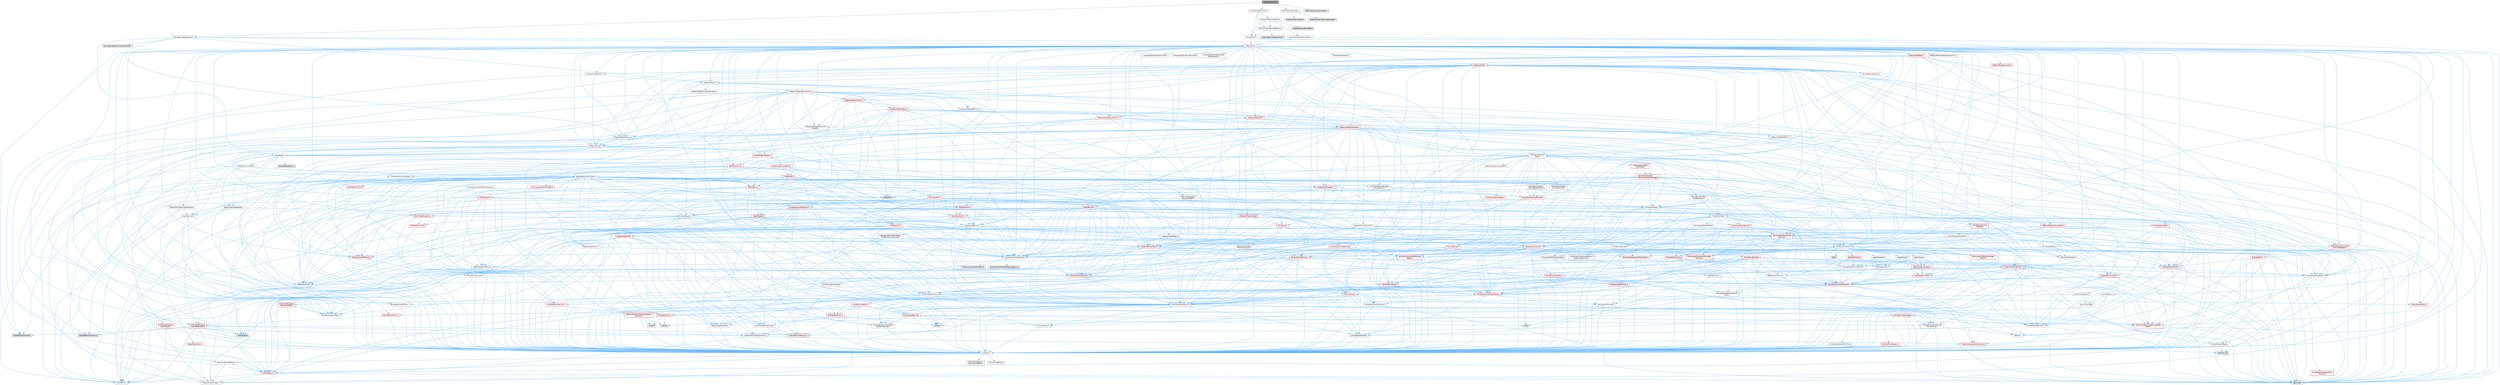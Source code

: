 digraph "StateTreeEvents.h"
{
 // INTERACTIVE_SVG=YES
 // LATEX_PDF_SIZE
  bgcolor="transparent";
  edge [fontname=Helvetica,fontsize=10,labelfontname=Helvetica,labelfontsize=10];
  node [fontname=Helvetica,fontsize=10,shape=box,height=0.2,width=0.4];
  Node1 [id="Node000001",label="StateTreeEvents.h",height=0.2,width=0.4,color="gray40", fillcolor="grey60", style="filled", fontcolor="black",tooltip=" "];
  Node1 -> Node2 [id="edge1_Node000001_Node000002",color="steelblue1",style="solid",tooltip=" "];
  Node2 [id="Node000002",label="GameplayTagContainer.h",height=0.2,width=0.4,color="grey40", fillcolor="white", style="filled",URL="$d1/d5c/GameplayTagContainer_8h.html",tooltip=" "];
  Node2 -> Node3 [id="edge2_Node000002_Node000003",color="steelblue1",style="solid",tooltip=" "];
  Node3 [id="Node000003",label="Stats/Stats.h",height=0.2,width=0.4,color="grey40", fillcolor="white", style="filled",URL="$dc/d09/Stats_8h.html",tooltip=" "];
  Node3 -> Node4 [id="edge3_Node000003_Node000004",color="steelblue1",style="solid",tooltip=" "];
  Node4 [id="Node000004",label="CoreGlobals.h",height=0.2,width=0.4,color="grey40", fillcolor="white", style="filled",URL="$d5/d8c/CoreGlobals_8h.html",tooltip=" "];
  Node4 -> Node5 [id="edge4_Node000004_Node000005",color="steelblue1",style="solid",tooltip=" "];
  Node5 [id="Node000005",label="Containers/UnrealString.h",height=0.2,width=0.4,color="grey40", fillcolor="white", style="filled",URL="$d5/dba/UnrealString_8h.html",tooltip=" "];
  Node5 -> Node6 [id="edge5_Node000005_Node000006",color="steelblue1",style="solid",tooltip=" "];
  Node6 [id="Node000006",label="Containers/UnrealStringIncludes.h.inl",height=0.2,width=0.4,color="grey60", fillcolor="#E0E0E0", style="filled",tooltip=" "];
  Node5 -> Node7 [id="edge6_Node000005_Node000007",color="steelblue1",style="solid",tooltip=" "];
  Node7 [id="Node000007",label="Containers/UnrealString.h.inl",height=0.2,width=0.4,color="grey60", fillcolor="#E0E0E0", style="filled",tooltip=" "];
  Node5 -> Node8 [id="edge7_Node000005_Node000008",color="steelblue1",style="solid",tooltip=" "];
  Node8 [id="Node000008",label="Misc/StringFormatArg.h",height=0.2,width=0.4,color="grey40", fillcolor="white", style="filled",URL="$d2/d16/StringFormatArg_8h.html",tooltip=" "];
  Node8 -> Node9 [id="edge8_Node000008_Node000009",color="steelblue1",style="solid",tooltip=" "];
  Node9 [id="Node000009",label="Containers/ContainersFwd.h",height=0.2,width=0.4,color="grey40", fillcolor="white", style="filled",URL="$d4/d0a/ContainersFwd_8h.html",tooltip=" "];
  Node9 -> Node10 [id="edge9_Node000009_Node000010",color="steelblue1",style="solid",tooltip=" "];
  Node10 [id="Node000010",label="HAL/Platform.h",height=0.2,width=0.4,color="red", fillcolor="#FFF0F0", style="filled",URL="$d9/dd0/Platform_8h.html",tooltip=" "];
  Node10 -> Node11 [id="edge10_Node000010_Node000011",color="steelblue1",style="solid",tooltip=" "];
  Node11 [id="Node000011",label="Misc/Build.h",height=0.2,width=0.4,color="grey40", fillcolor="white", style="filled",URL="$d3/dbb/Build_8h.html",tooltip=" "];
  Node10 -> Node13 [id="edge11_Node000010_Node000013",color="steelblue1",style="solid",tooltip=" "];
  Node13 [id="Node000013",label="type_traits",height=0.2,width=0.4,color="grey60", fillcolor="#E0E0E0", style="filled",tooltip=" "];
  Node10 -> Node14 [id="edge12_Node000010_Node000014",color="steelblue1",style="solid",tooltip=" "];
  Node14 [id="Node000014",label="PreprocessorHelpers.h",height=0.2,width=0.4,color="grey40", fillcolor="white", style="filled",URL="$db/ddb/PreprocessorHelpers_8h.html",tooltip=" "];
  Node9 -> Node20 [id="edge13_Node000009_Node000020",color="steelblue1",style="solid",tooltip=" "];
  Node20 [id="Node000020",label="CoreTypes.h",height=0.2,width=0.4,color="grey40", fillcolor="white", style="filled",URL="$dc/dec/CoreTypes_8h.html",tooltip=" "];
  Node20 -> Node10 [id="edge14_Node000020_Node000010",color="steelblue1",style="solid",tooltip=" "];
  Node20 -> Node21 [id="edge15_Node000020_Node000021",color="steelblue1",style="solid",tooltip=" "];
  Node21 [id="Node000021",label="ProfilingDebugging\l/UMemoryDefines.h",height=0.2,width=0.4,color="grey40", fillcolor="white", style="filled",URL="$d2/da2/UMemoryDefines_8h.html",tooltip=" "];
  Node20 -> Node22 [id="edge16_Node000020_Node000022",color="steelblue1",style="solid",tooltip=" "];
  Node22 [id="Node000022",label="Misc/CoreMiscDefines.h",height=0.2,width=0.4,color="grey40", fillcolor="white", style="filled",URL="$da/d38/CoreMiscDefines_8h.html",tooltip=" "];
  Node22 -> Node10 [id="edge17_Node000022_Node000010",color="steelblue1",style="solid",tooltip=" "];
  Node22 -> Node14 [id="edge18_Node000022_Node000014",color="steelblue1",style="solid",tooltip=" "];
  Node20 -> Node23 [id="edge19_Node000020_Node000023",color="steelblue1",style="solid",tooltip=" "];
  Node23 [id="Node000023",label="Misc/CoreDefines.h",height=0.2,width=0.4,color="grey40", fillcolor="white", style="filled",URL="$d3/dd2/CoreDefines_8h.html",tooltip=" "];
  Node9 -> Node24 [id="edge20_Node000009_Node000024",color="steelblue1",style="solid",tooltip=" "];
  Node24 [id="Node000024",label="Traits/IsContiguousContainer.h",height=0.2,width=0.4,color="red", fillcolor="#FFF0F0", style="filled",URL="$d5/d3c/IsContiguousContainer_8h.html",tooltip=" "];
  Node24 -> Node20 [id="edge21_Node000024_Node000020",color="steelblue1",style="solid",tooltip=" "];
  Node24 -> Node26 [id="edge22_Node000024_Node000026",color="steelblue1",style="solid",tooltip=" "];
  Node26 [id="Node000026",label="initializer_list",height=0.2,width=0.4,color="grey60", fillcolor="#E0E0E0", style="filled",tooltip=" "];
  Node4 -> Node20 [id="edge23_Node000004_Node000020",color="steelblue1",style="solid",tooltip=" "];
  Node4 -> Node27 [id="edge24_Node000004_Node000027",color="steelblue1",style="solid",tooltip=" "];
  Node27 [id="Node000027",label="HAL/PlatformTLS.h",height=0.2,width=0.4,color="red", fillcolor="#FFF0F0", style="filled",URL="$d0/def/PlatformTLS_8h.html",tooltip=" "];
  Node27 -> Node20 [id="edge25_Node000027_Node000020",color="steelblue1",style="solid",tooltip=" "];
  Node4 -> Node30 [id="edge26_Node000004_Node000030",color="steelblue1",style="solid",tooltip=" "];
  Node30 [id="Node000030",label="Logging/LogMacros.h",height=0.2,width=0.4,color="grey40", fillcolor="white", style="filled",URL="$d0/d16/LogMacros_8h.html",tooltip=" "];
  Node30 -> Node5 [id="edge27_Node000030_Node000005",color="steelblue1",style="solid",tooltip=" "];
  Node30 -> Node20 [id="edge28_Node000030_Node000020",color="steelblue1",style="solid",tooltip=" "];
  Node30 -> Node14 [id="edge29_Node000030_Node000014",color="steelblue1",style="solid",tooltip=" "];
  Node30 -> Node31 [id="edge30_Node000030_Node000031",color="steelblue1",style="solid",tooltip=" "];
  Node31 [id="Node000031",label="Logging/LogCategory.h",height=0.2,width=0.4,color="grey40", fillcolor="white", style="filled",URL="$d9/d36/LogCategory_8h.html",tooltip=" "];
  Node31 -> Node20 [id="edge31_Node000031_Node000020",color="steelblue1",style="solid",tooltip=" "];
  Node31 -> Node32 [id="edge32_Node000031_Node000032",color="steelblue1",style="solid",tooltip=" "];
  Node32 [id="Node000032",label="Logging/LogVerbosity.h",height=0.2,width=0.4,color="grey40", fillcolor="white", style="filled",URL="$d2/d8f/LogVerbosity_8h.html",tooltip=" "];
  Node32 -> Node20 [id="edge33_Node000032_Node000020",color="steelblue1",style="solid",tooltip=" "];
  Node31 -> Node33 [id="edge34_Node000031_Node000033",color="steelblue1",style="solid",tooltip=" "];
  Node33 [id="Node000033",label="UObject/NameTypes.h",height=0.2,width=0.4,color="red", fillcolor="#FFF0F0", style="filled",URL="$d6/d35/NameTypes_8h.html",tooltip=" "];
  Node33 -> Node20 [id="edge35_Node000033_Node000020",color="steelblue1",style="solid",tooltip=" "];
  Node33 -> Node34 [id="edge36_Node000033_Node000034",color="steelblue1",style="solid",tooltip=" "];
  Node34 [id="Node000034",label="Misc/AssertionMacros.h",height=0.2,width=0.4,color="grey40", fillcolor="white", style="filled",URL="$d0/dfa/AssertionMacros_8h.html",tooltip=" "];
  Node34 -> Node20 [id="edge37_Node000034_Node000020",color="steelblue1",style="solid",tooltip=" "];
  Node34 -> Node10 [id="edge38_Node000034_Node000010",color="steelblue1",style="solid",tooltip=" "];
  Node34 -> Node35 [id="edge39_Node000034_Node000035",color="steelblue1",style="solid",tooltip=" "];
  Node35 [id="Node000035",label="HAL/PlatformMisc.h",height=0.2,width=0.4,color="red", fillcolor="#FFF0F0", style="filled",URL="$d0/df5/PlatformMisc_8h.html",tooltip=" "];
  Node35 -> Node20 [id="edge40_Node000035_Node000020",color="steelblue1",style="solid",tooltip=" "];
  Node35 -> Node59 [id="edge41_Node000035_Node000059",color="steelblue1",style="solid",tooltip=" "];
  Node59 [id="Node000059",label="ProfilingDebugging\l/CpuProfilerTrace.h",height=0.2,width=0.4,color="red", fillcolor="#FFF0F0", style="filled",URL="$da/dcb/CpuProfilerTrace_8h.html",tooltip=" "];
  Node59 -> Node20 [id="edge42_Node000059_Node000020",color="steelblue1",style="solid",tooltip=" "];
  Node59 -> Node9 [id="edge43_Node000059_Node000009",color="steelblue1",style="solid",tooltip=" "];
  Node59 -> Node60 [id="edge44_Node000059_Node000060",color="steelblue1",style="solid",tooltip=" "];
  Node60 [id="Node000060",label="HAL/PlatformAtomics.h",height=0.2,width=0.4,color="red", fillcolor="#FFF0F0", style="filled",URL="$d3/d36/PlatformAtomics_8h.html",tooltip=" "];
  Node60 -> Node20 [id="edge45_Node000060_Node000020",color="steelblue1",style="solid",tooltip=" "];
  Node59 -> Node14 [id="edge46_Node000059_Node000014",color="steelblue1",style="solid",tooltip=" "];
  Node59 -> Node11 [id="edge47_Node000059_Node000011",color="steelblue1",style="solid",tooltip=" "];
  Node59 -> Node64 [id="edge48_Node000059_Node000064",color="steelblue1",style="solid",tooltip=" "];
  Node64 [id="Node000064",label="Trace/Detail/Channel.h",height=0.2,width=0.4,color="grey60", fillcolor="#E0E0E0", style="filled",tooltip=" "];
  Node59 -> Node65 [id="edge49_Node000059_Node000065",color="steelblue1",style="solid",tooltip=" "];
  Node65 [id="Node000065",label="Trace/Detail/Channel.inl",height=0.2,width=0.4,color="grey60", fillcolor="#E0E0E0", style="filled",tooltip=" "];
  Node59 -> Node66 [id="edge50_Node000059_Node000066",color="steelblue1",style="solid",tooltip=" "];
  Node66 [id="Node000066",label="Trace/Trace.h",height=0.2,width=0.4,color="grey60", fillcolor="#E0E0E0", style="filled",tooltip=" "];
  Node34 -> Node14 [id="edge51_Node000034_Node000014",color="steelblue1",style="solid",tooltip=" "];
  Node34 -> Node67 [id="edge52_Node000034_Node000067",color="steelblue1",style="solid",tooltip=" "];
  Node67 [id="Node000067",label="Templates/EnableIf.h",height=0.2,width=0.4,color="grey40", fillcolor="white", style="filled",URL="$d7/d60/EnableIf_8h.html",tooltip=" "];
  Node67 -> Node20 [id="edge53_Node000067_Node000020",color="steelblue1",style="solid",tooltip=" "];
  Node34 -> Node68 [id="edge54_Node000034_Node000068",color="steelblue1",style="solid",tooltip=" "];
  Node68 [id="Node000068",label="Templates/IsArrayOrRefOf\lTypeByPredicate.h",height=0.2,width=0.4,color="grey40", fillcolor="white", style="filled",URL="$d6/da1/IsArrayOrRefOfTypeByPredicate_8h.html",tooltip=" "];
  Node68 -> Node20 [id="edge55_Node000068_Node000020",color="steelblue1",style="solid",tooltip=" "];
  Node34 -> Node69 [id="edge56_Node000034_Node000069",color="steelblue1",style="solid",tooltip=" "];
  Node69 [id="Node000069",label="Templates/IsValidVariadic\lFunctionArg.h",height=0.2,width=0.4,color="grey40", fillcolor="white", style="filled",URL="$d0/dc8/IsValidVariadicFunctionArg_8h.html",tooltip=" "];
  Node69 -> Node20 [id="edge57_Node000069_Node000020",color="steelblue1",style="solid",tooltip=" "];
  Node69 -> Node70 [id="edge58_Node000069_Node000070",color="steelblue1",style="solid",tooltip=" "];
  Node70 [id="Node000070",label="IsEnum.h",height=0.2,width=0.4,color="grey40", fillcolor="white", style="filled",URL="$d4/de5/IsEnum_8h.html",tooltip=" "];
  Node69 -> Node13 [id="edge59_Node000069_Node000013",color="steelblue1",style="solid",tooltip=" "];
  Node34 -> Node71 [id="edge60_Node000034_Node000071",color="steelblue1",style="solid",tooltip=" "];
  Node71 [id="Node000071",label="Traits/IsCharEncodingCompatible\lWith.h",height=0.2,width=0.4,color="red", fillcolor="#FFF0F0", style="filled",URL="$df/dd1/IsCharEncodingCompatibleWith_8h.html",tooltip=" "];
  Node71 -> Node13 [id="edge61_Node000071_Node000013",color="steelblue1",style="solid",tooltip=" "];
  Node34 -> Node73 [id="edge62_Node000034_Node000073",color="steelblue1",style="solid",tooltip=" "];
  Node73 [id="Node000073",label="Misc/VarArgs.h",height=0.2,width=0.4,color="grey40", fillcolor="white", style="filled",URL="$d5/d6f/VarArgs_8h.html",tooltip=" "];
  Node73 -> Node20 [id="edge63_Node000073_Node000020",color="steelblue1",style="solid",tooltip=" "];
  Node34 -> Node74 [id="edge64_Node000034_Node000074",color="steelblue1",style="solid",tooltip=" "];
  Node74 [id="Node000074",label="String/FormatStringSan.h",height=0.2,width=0.4,color="red", fillcolor="#FFF0F0", style="filled",URL="$d3/d8b/FormatStringSan_8h.html",tooltip=" "];
  Node74 -> Node13 [id="edge65_Node000074_Node000013",color="steelblue1",style="solid",tooltip=" "];
  Node74 -> Node20 [id="edge66_Node000074_Node000020",color="steelblue1",style="solid",tooltip=" "];
  Node74 -> Node75 [id="edge67_Node000074_Node000075",color="steelblue1",style="solid",tooltip=" "];
  Node75 [id="Node000075",label="Templates/Requires.h",height=0.2,width=0.4,color="grey40", fillcolor="white", style="filled",URL="$dc/d96/Requires_8h.html",tooltip=" "];
  Node75 -> Node67 [id="edge68_Node000075_Node000067",color="steelblue1",style="solid",tooltip=" "];
  Node75 -> Node13 [id="edge69_Node000075_Node000013",color="steelblue1",style="solid",tooltip=" "];
  Node74 -> Node69 [id="edge70_Node000074_Node000069",color="steelblue1",style="solid",tooltip=" "];
  Node74 -> Node9 [id="edge71_Node000074_Node000009",color="steelblue1",style="solid",tooltip=" "];
  Node34 -> Node80 [id="edge72_Node000034_Node000080",color="steelblue1",style="solid",tooltip=" "];
  Node80 [id="Node000080",label="atomic",height=0.2,width=0.4,color="grey60", fillcolor="#E0E0E0", style="filled",tooltip=" "];
  Node33 -> Node81 [id="edge73_Node000033_Node000081",color="steelblue1",style="solid",tooltip=" "];
  Node81 [id="Node000081",label="HAL/UnrealMemory.h",height=0.2,width=0.4,color="grey40", fillcolor="white", style="filled",URL="$d9/d96/UnrealMemory_8h.html",tooltip=" "];
  Node81 -> Node20 [id="edge74_Node000081_Node000020",color="steelblue1",style="solid",tooltip=" "];
  Node81 -> Node82 [id="edge75_Node000081_Node000082",color="steelblue1",style="solid",tooltip=" "];
  Node82 [id="Node000082",label="GenericPlatform/GenericPlatform\lMemory.h",height=0.2,width=0.4,color="red", fillcolor="#FFF0F0", style="filled",URL="$dd/d22/GenericPlatformMemory_8h.html",tooltip=" "];
  Node82 -> Node20 [id="edge76_Node000082_Node000020",color="steelblue1",style="solid",tooltip=" "];
  Node82 -> Node52 [id="edge77_Node000082_Node000052",color="steelblue1",style="solid",tooltip=" "];
  Node52 [id="Node000052",label="string.h",height=0.2,width=0.4,color="grey60", fillcolor="#E0E0E0", style="filled",tooltip=" "];
  Node82 -> Node45 [id="edge78_Node000082_Node000045",color="steelblue1",style="solid",tooltip=" "];
  Node45 [id="Node000045",label="wchar.h",height=0.2,width=0.4,color="grey60", fillcolor="#E0E0E0", style="filled",tooltip=" "];
  Node81 -> Node85 [id="edge79_Node000081_Node000085",color="steelblue1",style="solid",tooltip=" "];
  Node85 [id="Node000085",label="HAL/MemoryBase.h",height=0.2,width=0.4,color="red", fillcolor="#FFF0F0", style="filled",URL="$d6/d9f/MemoryBase_8h.html",tooltip=" "];
  Node85 -> Node20 [id="edge80_Node000085_Node000020",color="steelblue1",style="solid",tooltip=" "];
  Node85 -> Node60 [id="edge81_Node000085_Node000060",color="steelblue1",style="solid",tooltip=" "];
  Node85 -> Node43 [id="edge82_Node000085_Node000043",color="steelblue1",style="solid",tooltip=" "];
  Node43 [id="Node000043",label="HAL/PlatformCrt.h",height=0.2,width=0.4,color="red", fillcolor="#FFF0F0", style="filled",URL="$d8/d75/PlatformCrt_8h.html",tooltip=" "];
  Node43 -> Node44 [id="edge83_Node000043_Node000044",color="steelblue1",style="solid",tooltip=" "];
  Node44 [id="Node000044",label="new",height=0.2,width=0.4,color="grey60", fillcolor="#E0E0E0", style="filled",tooltip=" "];
  Node43 -> Node45 [id="edge84_Node000043_Node000045",color="steelblue1",style="solid",tooltip=" "];
  Node43 -> Node52 [id="edge85_Node000043_Node000052",color="steelblue1",style="solid",tooltip=" "];
  Node85 -> Node87 [id="edge86_Node000085_Node000087",color="steelblue1",style="solid",tooltip=" "];
  Node87 [id="Node000087",label="Misc/OutputDevice.h",height=0.2,width=0.4,color="red", fillcolor="#FFF0F0", style="filled",URL="$d7/d32/OutputDevice_8h.html",tooltip=" "];
  Node87 -> Node20 [id="edge87_Node000087_Node000020",color="steelblue1",style="solid",tooltip=" "];
  Node87 -> Node32 [id="edge88_Node000087_Node000032",color="steelblue1",style="solid",tooltip=" "];
  Node87 -> Node73 [id="edge89_Node000087_Node000073",color="steelblue1",style="solid",tooltip=" "];
  Node87 -> Node68 [id="edge90_Node000087_Node000068",color="steelblue1",style="solid",tooltip=" "];
  Node87 -> Node69 [id="edge91_Node000087_Node000069",color="steelblue1",style="solid",tooltip=" "];
  Node87 -> Node71 [id="edge92_Node000087_Node000071",color="steelblue1",style="solid",tooltip=" "];
  Node85 -> Node88 [id="edge93_Node000085_Node000088",color="steelblue1",style="solid",tooltip=" "];
  Node88 [id="Node000088",label="Templates/Atomic.h",height=0.2,width=0.4,color="red", fillcolor="#FFF0F0", style="filled",URL="$d3/d91/Atomic_8h.html",tooltip=" "];
  Node88 -> Node89 [id="edge94_Node000088_Node000089",color="steelblue1",style="solid",tooltip=" "];
  Node89 [id="Node000089",label="HAL/ThreadSafeCounter.h",height=0.2,width=0.4,color="grey40", fillcolor="white", style="filled",URL="$dc/dc9/ThreadSafeCounter_8h.html",tooltip=" "];
  Node89 -> Node20 [id="edge95_Node000089_Node000020",color="steelblue1",style="solid",tooltip=" "];
  Node89 -> Node60 [id="edge96_Node000089_Node000060",color="steelblue1",style="solid",tooltip=" "];
  Node88 -> Node80 [id="edge97_Node000088_Node000080",color="steelblue1",style="solid",tooltip=" "];
  Node81 -> Node97 [id="edge98_Node000081_Node000097",color="steelblue1",style="solid",tooltip=" "];
  Node97 [id="Node000097",label="HAL/PlatformMemory.h",height=0.2,width=0.4,color="red", fillcolor="#FFF0F0", style="filled",URL="$de/d68/PlatformMemory_8h.html",tooltip=" "];
  Node97 -> Node20 [id="edge99_Node000097_Node000020",color="steelblue1",style="solid",tooltip=" "];
  Node97 -> Node82 [id="edge100_Node000097_Node000082",color="steelblue1",style="solid",tooltip=" "];
  Node81 -> Node99 [id="edge101_Node000081_Node000099",color="steelblue1",style="solid",tooltip=" "];
  Node99 [id="Node000099",label="ProfilingDebugging\l/MemoryTrace.h",height=0.2,width=0.4,color="red", fillcolor="#FFF0F0", style="filled",URL="$da/dd7/MemoryTrace_8h.html",tooltip=" "];
  Node99 -> Node10 [id="edge102_Node000099_Node000010",color="steelblue1",style="solid",tooltip=" "];
  Node99 -> Node55 [id="edge103_Node000099_Node000055",color="steelblue1",style="solid",tooltip=" "];
  Node55 [id="Node000055",label="Misc/EnumClassFlags.h",height=0.2,width=0.4,color="grey40", fillcolor="white", style="filled",URL="$d8/de7/EnumClassFlags_8h.html",tooltip=" "];
  Node99 -> Node66 [id="edge104_Node000099_Node000066",color="steelblue1",style="solid",tooltip=" "];
  Node81 -> Node100 [id="edge105_Node000081_Node000100",color="steelblue1",style="solid",tooltip=" "];
  Node100 [id="Node000100",label="Templates/IsPointer.h",height=0.2,width=0.4,color="grey40", fillcolor="white", style="filled",URL="$d7/d05/IsPointer_8h.html",tooltip=" "];
  Node100 -> Node20 [id="edge106_Node000100_Node000020",color="steelblue1",style="solid",tooltip=" "];
  Node33 -> Node101 [id="edge107_Node000033_Node000101",color="steelblue1",style="solid",tooltip=" "];
  Node101 [id="Node000101",label="Templates/UnrealTypeTraits.h",height=0.2,width=0.4,color="red", fillcolor="#FFF0F0", style="filled",URL="$d2/d2d/UnrealTypeTraits_8h.html",tooltip=" "];
  Node101 -> Node20 [id="edge108_Node000101_Node000020",color="steelblue1",style="solid",tooltip=" "];
  Node101 -> Node100 [id="edge109_Node000101_Node000100",color="steelblue1",style="solid",tooltip=" "];
  Node101 -> Node34 [id="edge110_Node000101_Node000034",color="steelblue1",style="solid",tooltip=" "];
  Node101 -> Node67 [id="edge111_Node000101_Node000067",color="steelblue1",style="solid",tooltip=" "];
  Node101 -> Node70 [id="edge112_Node000101_Node000070",color="steelblue1",style="solid",tooltip=" "];
  Node101 -> Node103 [id="edge113_Node000101_Node000103",color="steelblue1",style="solid",tooltip=" "];
  Node103 [id="Node000103",label="Templates/Models.h",height=0.2,width=0.4,color="red", fillcolor="#FFF0F0", style="filled",URL="$d3/d0c/Models_8h.html",tooltip=" "];
  Node101 -> Node104 [id="edge114_Node000101_Node000104",color="steelblue1",style="solid",tooltip=" "];
  Node104 [id="Node000104",label="Templates/IsPODType.h",height=0.2,width=0.4,color="grey40", fillcolor="white", style="filled",URL="$d7/db1/IsPODType_8h.html",tooltip=" "];
  Node104 -> Node20 [id="edge115_Node000104_Node000020",color="steelblue1",style="solid",tooltip=" "];
  Node101 -> Node105 [id="edge116_Node000101_Node000105",color="steelblue1",style="solid",tooltip=" "];
  Node105 [id="Node000105",label="Templates/IsUECoreType.h",height=0.2,width=0.4,color="grey40", fillcolor="white", style="filled",URL="$d1/db8/IsUECoreType_8h.html",tooltip=" "];
  Node105 -> Node20 [id="edge117_Node000105_Node000020",color="steelblue1",style="solid",tooltip=" "];
  Node105 -> Node13 [id="edge118_Node000105_Node000013",color="steelblue1",style="solid",tooltip=" "];
  Node33 -> Node106 [id="edge119_Node000033_Node000106",color="steelblue1",style="solid",tooltip=" "];
  Node106 [id="Node000106",label="Templates/UnrealTemplate.h",height=0.2,width=0.4,color="red", fillcolor="#FFF0F0", style="filled",URL="$d4/d24/UnrealTemplate_8h.html",tooltip=" "];
  Node106 -> Node20 [id="edge120_Node000106_Node000020",color="steelblue1",style="solid",tooltip=" "];
  Node106 -> Node100 [id="edge121_Node000106_Node000100",color="steelblue1",style="solid",tooltip=" "];
  Node106 -> Node81 [id="edge122_Node000106_Node000081",color="steelblue1",style="solid",tooltip=" "];
  Node106 -> Node101 [id="edge123_Node000106_Node000101",color="steelblue1",style="solid",tooltip=" "];
  Node106 -> Node75 [id="edge124_Node000106_Node000075",color="steelblue1",style="solid",tooltip=" "];
  Node106 -> Node110 [id="edge125_Node000106_Node000110",color="steelblue1",style="solid",tooltip=" "];
  Node110 [id="Node000110",label="Templates/TypeCompatible\lBytes.h",height=0.2,width=0.4,color="grey40", fillcolor="white", style="filled",URL="$df/d0a/TypeCompatibleBytes_8h.html",tooltip=" "];
  Node110 -> Node20 [id="edge126_Node000110_Node000020",color="steelblue1",style="solid",tooltip=" "];
  Node110 -> Node52 [id="edge127_Node000110_Node000052",color="steelblue1",style="solid",tooltip=" "];
  Node110 -> Node44 [id="edge128_Node000110_Node000044",color="steelblue1",style="solid",tooltip=" "];
  Node110 -> Node13 [id="edge129_Node000110_Node000013",color="steelblue1",style="solid",tooltip=" "];
  Node106 -> Node24 [id="edge130_Node000106_Node000024",color="steelblue1",style="solid",tooltip=" "];
  Node106 -> Node13 [id="edge131_Node000106_Node000013",color="steelblue1",style="solid",tooltip=" "];
  Node33 -> Node5 [id="edge132_Node000033_Node000005",color="steelblue1",style="solid",tooltip=" "];
  Node33 -> Node112 [id="edge133_Node000033_Node000112",color="steelblue1",style="solid",tooltip=" "];
  Node112 [id="Node000112",label="HAL/CriticalSection.h",height=0.2,width=0.4,color="grey40", fillcolor="white", style="filled",URL="$d6/d90/CriticalSection_8h.html",tooltip=" "];
  Node112 -> Node113 [id="edge134_Node000112_Node000113",color="steelblue1",style="solid",tooltip=" "];
  Node113 [id="Node000113",label="HAL/PlatformMutex.h",height=0.2,width=0.4,color="red", fillcolor="#FFF0F0", style="filled",URL="$d9/d0b/PlatformMutex_8h.html",tooltip=" "];
  Node113 -> Node20 [id="edge135_Node000113_Node000020",color="steelblue1",style="solid",tooltip=" "];
  Node33 -> Node37 [id="edge136_Node000033_Node000037",color="steelblue1",style="solid",tooltip=" "];
  Node37 [id="Node000037",label="Containers/StringFwd.h",height=0.2,width=0.4,color="grey40", fillcolor="white", style="filled",URL="$df/d37/StringFwd_8h.html",tooltip=" "];
  Node37 -> Node20 [id="edge137_Node000037_Node000020",color="steelblue1",style="solid",tooltip=" "];
  Node37 -> Node38 [id="edge138_Node000037_Node000038",color="steelblue1",style="solid",tooltip=" "];
  Node38 [id="Node000038",label="Traits/ElementType.h",height=0.2,width=0.4,color="grey40", fillcolor="white", style="filled",URL="$d5/d4f/ElementType_8h.html",tooltip=" "];
  Node38 -> Node10 [id="edge139_Node000038_Node000010",color="steelblue1",style="solid",tooltip=" "];
  Node38 -> Node26 [id="edge140_Node000038_Node000026",color="steelblue1",style="solid",tooltip=" "];
  Node38 -> Node13 [id="edge141_Node000038_Node000013",color="steelblue1",style="solid",tooltip=" "];
  Node37 -> Node24 [id="edge142_Node000037_Node000024",color="steelblue1",style="solid",tooltip=" "];
  Node33 -> Node180 [id="edge143_Node000033_Node000180",color="steelblue1",style="solid",tooltip=" "];
  Node180 [id="Node000180",label="UObject/UnrealNames.h",height=0.2,width=0.4,color="red", fillcolor="#FFF0F0", style="filled",URL="$d8/db1/UnrealNames_8h.html",tooltip=" "];
  Node180 -> Node20 [id="edge144_Node000180_Node000020",color="steelblue1",style="solid",tooltip=" "];
  Node33 -> Node88 [id="edge145_Node000033_Node000088",color="steelblue1",style="solid",tooltip=" "];
  Node33 -> Node129 [id="edge146_Node000033_Node000129",color="steelblue1",style="solid",tooltip=" "];
  Node129 [id="Node000129",label="Misc/IntrusiveUnsetOptional\lState.h",height=0.2,width=0.4,color="red", fillcolor="#FFF0F0", style="filled",URL="$d2/d0a/IntrusiveUnsetOptionalState_8h.html",tooltip=" "];
  Node33 -> Node182 [id="edge147_Node000033_Node000182",color="steelblue1",style="solid",tooltip=" "];
  Node182 [id="Node000182",label="Misc/StringBuilder.h",height=0.2,width=0.4,color="red", fillcolor="#FFF0F0", style="filled",URL="$d4/d52/StringBuilder_8h.html",tooltip=" "];
  Node182 -> Node37 [id="edge148_Node000182_Node000037",color="steelblue1",style="solid",tooltip=" "];
  Node182 -> Node183 [id="edge149_Node000182_Node000183",color="steelblue1",style="solid",tooltip=" "];
  Node183 [id="Node000183",label="Containers/StringView.h",height=0.2,width=0.4,color="red", fillcolor="#FFF0F0", style="filled",URL="$dd/dea/StringView_8h.html",tooltip=" "];
  Node183 -> Node20 [id="edge150_Node000183_Node000020",color="steelblue1",style="solid",tooltip=" "];
  Node183 -> Node37 [id="edge151_Node000183_Node000037",color="steelblue1",style="solid",tooltip=" "];
  Node183 -> Node81 [id="edge152_Node000183_Node000081",color="steelblue1",style="solid",tooltip=" "];
  Node183 -> Node53 [id="edge153_Node000183_Node000053",color="steelblue1",style="solid",tooltip=" "];
  Node53 [id="Node000053",label="Math/NumericLimits.h",height=0.2,width=0.4,color="grey40", fillcolor="white", style="filled",URL="$df/d1b/NumericLimits_8h.html",tooltip=" "];
  Node53 -> Node20 [id="edge154_Node000053_Node000020",color="steelblue1",style="solid",tooltip=" "];
  Node183 -> Node177 [id="edge155_Node000183_Node000177",color="steelblue1",style="solid",tooltip=" "];
  Node177 [id="Node000177",label="Math/UnrealMathUtility.h",height=0.2,width=0.4,color="red", fillcolor="#FFF0F0", style="filled",URL="$db/db8/UnrealMathUtility_8h.html",tooltip=" "];
  Node177 -> Node20 [id="edge156_Node000177_Node000020",color="steelblue1",style="solid",tooltip=" "];
  Node177 -> Node34 [id="edge157_Node000177_Node000034",color="steelblue1",style="solid",tooltip=" "];
  Node177 -> Node118 [id="edge158_Node000177_Node000118",color="steelblue1",style="solid",tooltip=" "];
  Node118 [id="Node000118",label="HAL/PlatformMath.h",height=0.2,width=0.4,color="red", fillcolor="#FFF0F0", style="filled",URL="$dc/d53/PlatformMath_8h.html",tooltip=" "];
  Node118 -> Node20 [id="edge159_Node000118_Node000020",color="steelblue1",style="solid",tooltip=" "];
  Node177 -> Node40 [id="edge160_Node000177_Node000040",color="steelblue1",style="solid",tooltip=" "];
  Node40 [id="Node000040",label="Math/MathFwd.h",height=0.2,width=0.4,color="grey40", fillcolor="white", style="filled",URL="$d2/d10/MathFwd_8h.html",tooltip=" "];
  Node40 -> Node10 [id="edge161_Node000040_Node000010",color="steelblue1",style="solid",tooltip=" "];
  Node177 -> Node75 [id="edge162_Node000177_Node000075",color="steelblue1",style="solid",tooltip=" "];
  Node183 -> Node152 [id="edge163_Node000183_Node000152",color="steelblue1",style="solid",tooltip=" "];
  Node152 [id="Node000152",label="Misc/CString.h",height=0.2,width=0.4,color="red", fillcolor="#FFF0F0", style="filled",URL="$d2/d49/CString_8h.html",tooltip=" "];
  Node152 -> Node20 [id="edge164_Node000152_Node000020",color="steelblue1",style="solid",tooltip=" "];
  Node152 -> Node43 [id="edge165_Node000152_Node000043",color="steelblue1",style="solid",tooltip=" "];
  Node152 -> Node34 [id="edge166_Node000152_Node000034",color="steelblue1",style="solid",tooltip=" "];
  Node152 -> Node73 [id="edge167_Node000152_Node000073",color="steelblue1",style="solid",tooltip=" "];
  Node152 -> Node68 [id="edge168_Node000152_Node000068",color="steelblue1",style="solid",tooltip=" "];
  Node152 -> Node69 [id="edge169_Node000152_Node000069",color="steelblue1",style="solid",tooltip=" "];
  Node152 -> Node71 [id="edge170_Node000152_Node000071",color="steelblue1",style="solid",tooltip=" "];
  Node183 -> Node131 [id="edge171_Node000183_Node000131",color="steelblue1",style="solid",tooltip=" "];
  Node131 [id="Node000131",label="Misc/ReverseIterate.h",height=0.2,width=0.4,color="red", fillcolor="#FFF0F0", style="filled",URL="$db/de3/ReverseIterate_8h.html",tooltip=" "];
  Node131 -> Node10 [id="edge172_Node000131_Node000010",color="steelblue1",style="solid",tooltip=" "];
  Node183 -> Node75 [id="edge173_Node000183_Node000075",color="steelblue1",style="solid",tooltip=" "];
  Node183 -> Node106 [id="edge174_Node000183_Node000106",color="steelblue1",style="solid",tooltip=" "];
  Node183 -> Node38 [id="edge175_Node000183_Node000038",color="steelblue1",style="solid",tooltip=" "];
  Node183 -> Node71 [id="edge176_Node000183_Node000071",color="steelblue1",style="solid",tooltip=" "];
  Node183 -> Node24 [id="edge177_Node000183_Node000024",color="steelblue1",style="solid",tooltip=" "];
  Node183 -> Node13 [id="edge178_Node000183_Node000013",color="steelblue1",style="solid",tooltip=" "];
  Node182 -> Node20 [id="edge179_Node000182_Node000020",color="steelblue1",style="solid",tooltip=" "];
  Node182 -> Node81 [id="edge180_Node000182_Node000081",color="steelblue1",style="solid",tooltip=" "];
  Node182 -> Node34 [id="edge181_Node000182_Node000034",color="steelblue1",style="solid",tooltip=" "];
  Node182 -> Node152 [id="edge182_Node000182_Node000152",color="steelblue1",style="solid",tooltip=" "];
  Node182 -> Node67 [id="edge183_Node000182_Node000067",color="steelblue1",style="solid",tooltip=" "];
  Node182 -> Node68 [id="edge184_Node000182_Node000068",color="steelblue1",style="solid",tooltip=" "];
  Node182 -> Node69 [id="edge185_Node000182_Node000069",color="steelblue1",style="solid",tooltip=" "];
  Node182 -> Node75 [id="edge186_Node000182_Node000075",color="steelblue1",style="solid",tooltip=" "];
  Node182 -> Node106 [id="edge187_Node000182_Node000106",color="steelblue1",style="solid",tooltip=" "];
  Node182 -> Node101 [id="edge188_Node000182_Node000101",color="steelblue1",style="solid",tooltip=" "];
  Node182 -> Node71 [id="edge189_Node000182_Node000071",color="steelblue1",style="solid",tooltip=" "];
  Node182 -> Node24 [id="edge190_Node000182_Node000024",color="steelblue1",style="solid",tooltip=" "];
  Node182 -> Node13 [id="edge191_Node000182_Node000013",color="steelblue1",style="solid",tooltip=" "];
  Node33 -> Node66 [id="edge192_Node000033_Node000066",color="steelblue1",style="solid",tooltip=" "];
  Node30 -> Node188 [id="edge193_Node000030_Node000188",color="steelblue1",style="solid",tooltip=" "];
  Node188 [id="Node000188",label="Logging/LogScopedCategory\lAndVerbosityOverride.h",height=0.2,width=0.4,color="grey40", fillcolor="white", style="filled",URL="$de/dba/LogScopedCategoryAndVerbosityOverride_8h.html",tooltip=" "];
  Node188 -> Node20 [id="edge194_Node000188_Node000020",color="steelblue1",style="solid",tooltip=" "];
  Node188 -> Node32 [id="edge195_Node000188_Node000032",color="steelblue1",style="solid",tooltip=" "];
  Node188 -> Node33 [id="edge196_Node000188_Node000033",color="steelblue1",style="solid",tooltip=" "];
  Node30 -> Node189 [id="edge197_Node000030_Node000189",color="steelblue1",style="solid",tooltip=" "];
  Node189 [id="Node000189",label="Logging/LogTrace.h",height=0.2,width=0.4,color="red", fillcolor="#FFF0F0", style="filled",URL="$d5/d91/LogTrace_8h.html",tooltip=" "];
  Node189 -> Node20 [id="edge198_Node000189_Node000020",color="steelblue1",style="solid",tooltip=" "];
  Node189 -> Node128 [id="edge199_Node000189_Node000128",color="steelblue1",style="solid",tooltip=" "];
  Node128 [id="Node000128",label="Containers/Array.h",height=0.2,width=0.4,color="grey40", fillcolor="white", style="filled",URL="$df/dd0/Array_8h.html",tooltip=" "];
  Node128 -> Node20 [id="edge200_Node000128_Node000020",color="steelblue1",style="solid",tooltip=" "];
  Node128 -> Node34 [id="edge201_Node000128_Node000034",color="steelblue1",style="solid",tooltip=" "];
  Node128 -> Node129 [id="edge202_Node000128_Node000129",color="steelblue1",style="solid",tooltip=" "];
  Node128 -> Node131 [id="edge203_Node000128_Node000131",color="steelblue1",style="solid",tooltip=" "];
  Node128 -> Node81 [id="edge204_Node000128_Node000081",color="steelblue1",style="solid",tooltip=" "];
  Node128 -> Node101 [id="edge205_Node000128_Node000101",color="steelblue1",style="solid",tooltip=" "];
  Node128 -> Node106 [id="edge206_Node000128_Node000106",color="steelblue1",style="solid",tooltip=" "];
  Node128 -> Node133 [id="edge207_Node000128_Node000133",color="steelblue1",style="solid",tooltip=" "];
  Node133 [id="Node000133",label="Containers/AllowShrinking.h",height=0.2,width=0.4,color="grey40", fillcolor="white", style="filled",URL="$d7/d1a/AllowShrinking_8h.html",tooltip=" "];
  Node133 -> Node20 [id="edge208_Node000133_Node000020",color="steelblue1",style="solid",tooltip=" "];
  Node128 -> Node116 [id="edge209_Node000128_Node000116",color="steelblue1",style="solid",tooltip=" "];
  Node116 [id="Node000116",label="Containers/ContainerAllocation\lPolicies.h",height=0.2,width=0.4,color="red", fillcolor="#FFF0F0", style="filled",URL="$d7/dff/ContainerAllocationPolicies_8h.html",tooltip=" "];
  Node116 -> Node20 [id="edge210_Node000116_Node000020",color="steelblue1",style="solid",tooltip=" "];
  Node116 -> Node116 [id="edge211_Node000116_Node000116",color="steelblue1",style="solid",tooltip=" "];
  Node116 -> Node118 [id="edge212_Node000116_Node000118",color="steelblue1",style="solid",tooltip=" "];
  Node116 -> Node81 [id="edge213_Node000116_Node000081",color="steelblue1",style="solid",tooltip=" "];
  Node116 -> Node53 [id="edge214_Node000116_Node000053",color="steelblue1",style="solid",tooltip=" "];
  Node116 -> Node34 [id="edge215_Node000116_Node000034",color="steelblue1",style="solid",tooltip=" "];
  Node116 -> Node110 [id="edge216_Node000116_Node000110",color="steelblue1",style="solid",tooltip=" "];
  Node116 -> Node13 [id="edge217_Node000116_Node000013",color="steelblue1",style="solid",tooltip=" "];
  Node128 -> Node134 [id="edge218_Node000128_Node000134",color="steelblue1",style="solid",tooltip=" "];
  Node134 [id="Node000134",label="Containers/ContainerElement\lTypeCompatibility.h",height=0.2,width=0.4,color="grey40", fillcolor="white", style="filled",URL="$df/ddf/ContainerElementTypeCompatibility_8h.html",tooltip=" "];
  Node134 -> Node20 [id="edge219_Node000134_Node000020",color="steelblue1",style="solid",tooltip=" "];
  Node134 -> Node101 [id="edge220_Node000134_Node000101",color="steelblue1",style="solid",tooltip=" "];
  Node128 -> Node135 [id="edge221_Node000128_Node000135",color="steelblue1",style="solid",tooltip=" "];
  Node135 [id="Node000135",label="Serialization/Archive.h",height=0.2,width=0.4,color="red", fillcolor="#FFF0F0", style="filled",URL="$d7/d3b/Archive_8h.html",tooltip=" "];
  Node135 -> Node20 [id="edge222_Node000135_Node000020",color="steelblue1",style="solid",tooltip=" "];
  Node135 -> Node40 [id="edge223_Node000135_Node000040",color="steelblue1",style="solid",tooltip=" "];
  Node135 -> Node34 [id="edge224_Node000135_Node000034",color="steelblue1",style="solid",tooltip=" "];
  Node135 -> Node11 [id="edge225_Node000135_Node000011",color="steelblue1",style="solid",tooltip=" "];
  Node135 -> Node73 [id="edge226_Node000135_Node000073",color="steelblue1",style="solid",tooltip=" "];
  Node135 -> Node67 [id="edge227_Node000135_Node000067",color="steelblue1",style="solid",tooltip=" "];
  Node135 -> Node68 [id="edge228_Node000135_Node000068",color="steelblue1",style="solid",tooltip=" "];
  Node135 -> Node69 [id="edge229_Node000135_Node000069",color="steelblue1",style="solid",tooltip=" "];
  Node135 -> Node106 [id="edge230_Node000135_Node000106",color="steelblue1",style="solid",tooltip=" "];
  Node135 -> Node71 [id="edge231_Node000135_Node000071",color="steelblue1",style="solid",tooltip=" "];
  Node135 -> Node144 [id="edge232_Node000135_Node000144",color="steelblue1",style="solid",tooltip=" "];
  Node144 [id="Node000144",label="UObject/ObjectVersion.h",height=0.2,width=0.4,color="grey40", fillcolor="white", style="filled",URL="$da/d63/ObjectVersion_8h.html",tooltip=" "];
  Node144 -> Node20 [id="edge233_Node000144_Node000020",color="steelblue1",style="solid",tooltip=" "];
  Node128 -> Node145 [id="edge234_Node000128_Node000145",color="steelblue1",style="solid",tooltip=" "];
  Node145 [id="Node000145",label="Serialization/MemoryImage\lWriter.h",height=0.2,width=0.4,color="red", fillcolor="#FFF0F0", style="filled",URL="$d0/d08/MemoryImageWriter_8h.html",tooltip=" "];
  Node145 -> Node20 [id="edge235_Node000145_Node000020",color="steelblue1",style="solid",tooltip=" "];
  Node128 -> Node159 [id="edge236_Node000128_Node000159",color="steelblue1",style="solid",tooltip=" "];
  Node159 [id="Node000159",label="Algo/Heapify.h",height=0.2,width=0.4,color="grey40", fillcolor="white", style="filled",URL="$d0/d2a/Heapify_8h.html",tooltip=" "];
  Node159 -> Node160 [id="edge237_Node000159_Node000160",color="steelblue1",style="solid",tooltip=" "];
  Node160 [id="Node000160",label="Algo/Impl/BinaryHeap.h",height=0.2,width=0.4,color="red", fillcolor="#FFF0F0", style="filled",URL="$d7/da3/Algo_2Impl_2BinaryHeap_8h.html",tooltip=" "];
  Node160 -> Node161 [id="edge238_Node000160_Node000161",color="steelblue1",style="solid",tooltip=" "];
  Node161 [id="Node000161",label="Templates/Invoke.h",height=0.2,width=0.4,color="red", fillcolor="#FFF0F0", style="filled",URL="$d7/deb/Invoke_8h.html",tooltip=" "];
  Node161 -> Node20 [id="edge239_Node000161_Node000020",color="steelblue1",style="solid",tooltip=" "];
  Node161 -> Node106 [id="edge240_Node000161_Node000106",color="steelblue1",style="solid",tooltip=" "];
  Node161 -> Node13 [id="edge241_Node000161_Node000013",color="steelblue1",style="solid",tooltip=" "];
  Node160 -> Node13 [id="edge242_Node000160_Node000013",color="steelblue1",style="solid",tooltip=" "];
  Node159 -> Node165 [id="edge243_Node000159_Node000165",color="steelblue1",style="solid",tooltip=" "];
  Node165 [id="Node000165",label="Templates/IdentityFunctor.h",height=0.2,width=0.4,color="grey40", fillcolor="white", style="filled",URL="$d7/d2e/IdentityFunctor_8h.html",tooltip=" "];
  Node165 -> Node10 [id="edge244_Node000165_Node000010",color="steelblue1",style="solid",tooltip=" "];
  Node159 -> Node161 [id="edge245_Node000159_Node000161",color="steelblue1",style="solid",tooltip=" "];
  Node159 -> Node166 [id="edge246_Node000159_Node000166",color="steelblue1",style="solid",tooltip=" "];
  Node166 [id="Node000166",label="Templates/Less.h",height=0.2,width=0.4,color="grey40", fillcolor="white", style="filled",URL="$de/dc8/Less_8h.html",tooltip=" "];
  Node166 -> Node20 [id="edge247_Node000166_Node000020",color="steelblue1",style="solid",tooltip=" "];
  Node166 -> Node106 [id="edge248_Node000166_Node000106",color="steelblue1",style="solid",tooltip=" "];
  Node159 -> Node106 [id="edge249_Node000159_Node000106",color="steelblue1",style="solid",tooltip=" "];
  Node128 -> Node167 [id="edge250_Node000128_Node000167",color="steelblue1",style="solid",tooltip=" "];
  Node167 [id="Node000167",label="Algo/HeapSort.h",height=0.2,width=0.4,color="grey40", fillcolor="white", style="filled",URL="$d3/d92/HeapSort_8h.html",tooltip=" "];
  Node167 -> Node160 [id="edge251_Node000167_Node000160",color="steelblue1",style="solid",tooltip=" "];
  Node167 -> Node165 [id="edge252_Node000167_Node000165",color="steelblue1",style="solid",tooltip=" "];
  Node167 -> Node166 [id="edge253_Node000167_Node000166",color="steelblue1",style="solid",tooltip=" "];
  Node167 -> Node106 [id="edge254_Node000167_Node000106",color="steelblue1",style="solid",tooltip=" "];
  Node128 -> Node168 [id="edge255_Node000128_Node000168",color="steelblue1",style="solid",tooltip=" "];
  Node168 [id="Node000168",label="Algo/IsHeap.h",height=0.2,width=0.4,color="grey40", fillcolor="white", style="filled",URL="$de/d32/IsHeap_8h.html",tooltip=" "];
  Node168 -> Node160 [id="edge256_Node000168_Node000160",color="steelblue1",style="solid",tooltip=" "];
  Node168 -> Node165 [id="edge257_Node000168_Node000165",color="steelblue1",style="solid",tooltip=" "];
  Node168 -> Node161 [id="edge258_Node000168_Node000161",color="steelblue1",style="solid",tooltip=" "];
  Node168 -> Node166 [id="edge259_Node000168_Node000166",color="steelblue1",style="solid",tooltip=" "];
  Node168 -> Node106 [id="edge260_Node000168_Node000106",color="steelblue1",style="solid",tooltip=" "];
  Node128 -> Node160 [id="edge261_Node000128_Node000160",color="steelblue1",style="solid",tooltip=" "];
  Node128 -> Node169 [id="edge262_Node000128_Node000169",color="steelblue1",style="solid",tooltip=" "];
  Node169 [id="Node000169",label="Algo/StableSort.h",height=0.2,width=0.4,color="red", fillcolor="#FFF0F0", style="filled",URL="$d7/d3c/StableSort_8h.html",tooltip=" "];
  Node169 -> Node165 [id="edge263_Node000169_Node000165",color="steelblue1",style="solid",tooltip=" "];
  Node169 -> Node161 [id="edge264_Node000169_Node000161",color="steelblue1",style="solid",tooltip=" "];
  Node169 -> Node166 [id="edge265_Node000169_Node000166",color="steelblue1",style="solid",tooltip=" "];
  Node169 -> Node106 [id="edge266_Node000169_Node000106",color="steelblue1",style="solid",tooltip=" "];
  Node128 -> Node172 [id="edge267_Node000128_Node000172",color="steelblue1",style="solid",tooltip=" "];
  Node172 [id="Node000172",label="Concepts/GetTypeHashable.h",height=0.2,width=0.4,color="grey40", fillcolor="white", style="filled",URL="$d3/da2/GetTypeHashable_8h.html",tooltip=" "];
  Node172 -> Node20 [id="edge268_Node000172_Node000020",color="steelblue1",style="solid",tooltip=" "];
  Node172 -> Node150 [id="edge269_Node000172_Node000150",color="steelblue1",style="solid",tooltip=" "];
  Node150 [id="Node000150",label="Templates/TypeHash.h",height=0.2,width=0.4,color="red", fillcolor="#FFF0F0", style="filled",URL="$d1/d62/TypeHash_8h.html",tooltip=" "];
  Node150 -> Node20 [id="edge270_Node000150_Node000020",color="steelblue1",style="solid",tooltip=" "];
  Node150 -> Node75 [id="edge271_Node000150_Node000075",color="steelblue1",style="solid",tooltip=" "];
  Node150 -> Node13 [id="edge272_Node000150_Node000013",color="steelblue1",style="solid",tooltip=" "];
  Node128 -> Node165 [id="edge273_Node000128_Node000165",color="steelblue1",style="solid",tooltip=" "];
  Node128 -> Node161 [id="edge274_Node000128_Node000161",color="steelblue1",style="solid",tooltip=" "];
  Node128 -> Node166 [id="edge275_Node000128_Node000166",color="steelblue1",style="solid",tooltip=" "];
  Node128 -> Node173 [id="edge276_Node000128_Node000173",color="steelblue1",style="solid",tooltip=" "];
  Node173 [id="Node000173",label="Templates/LosesQualifiers\lFromTo.h",height=0.2,width=0.4,color="red", fillcolor="#FFF0F0", style="filled",URL="$d2/db3/LosesQualifiersFromTo_8h.html",tooltip=" "];
  Node173 -> Node13 [id="edge277_Node000173_Node000013",color="steelblue1",style="solid",tooltip=" "];
  Node128 -> Node75 [id="edge278_Node000128_Node000075",color="steelblue1",style="solid",tooltip=" "];
  Node128 -> Node174 [id="edge279_Node000128_Node000174",color="steelblue1",style="solid",tooltip=" "];
  Node174 [id="Node000174",label="Templates/Sorting.h",height=0.2,width=0.4,color="red", fillcolor="#FFF0F0", style="filled",URL="$d3/d9e/Sorting_8h.html",tooltip=" "];
  Node174 -> Node20 [id="edge280_Node000174_Node000020",color="steelblue1",style="solid",tooltip=" "];
  Node174 -> Node118 [id="edge281_Node000174_Node000118",color="steelblue1",style="solid",tooltip=" "];
  Node174 -> Node166 [id="edge282_Node000174_Node000166",color="steelblue1",style="solid",tooltip=" "];
  Node128 -> Node178 [id="edge283_Node000128_Node000178",color="steelblue1",style="solid",tooltip=" "];
  Node178 [id="Node000178",label="Templates/AlignmentTemplates.h",height=0.2,width=0.4,color="red", fillcolor="#FFF0F0", style="filled",URL="$dd/d32/AlignmentTemplates_8h.html",tooltip=" "];
  Node178 -> Node20 [id="edge284_Node000178_Node000020",color="steelblue1",style="solid",tooltip=" "];
  Node178 -> Node100 [id="edge285_Node000178_Node000100",color="steelblue1",style="solid",tooltip=" "];
  Node128 -> Node38 [id="edge286_Node000128_Node000038",color="steelblue1",style="solid",tooltip=" "];
  Node128 -> Node124 [id="edge287_Node000128_Node000124",color="steelblue1",style="solid",tooltip=" "];
  Node124 [id="Node000124",label="limits",height=0.2,width=0.4,color="grey60", fillcolor="#E0E0E0", style="filled",tooltip=" "];
  Node128 -> Node13 [id="edge288_Node000128_Node000013",color="steelblue1",style="solid",tooltip=" "];
  Node189 -> Node14 [id="edge289_Node000189_Node000014",color="steelblue1",style="solid",tooltip=" "];
  Node189 -> Node32 [id="edge290_Node000189_Node000032",color="steelblue1",style="solid",tooltip=" "];
  Node189 -> Node11 [id="edge291_Node000189_Node000011",color="steelblue1",style="solid",tooltip=" "];
  Node189 -> Node68 [id="edge292_Node000189_Node000068",color="steelblue1",style="solid",tooltip=" "];
  Node189 -> Node66 [id="edge293_Node000189_Node000066",color="steelblue1",style="solid",tooltip=" "];
  Node189 -> Node71 [id="edge294_Node000189_Node000071",color="steelblue1",style="solid",tooltip=" "];
  Node30 -> Node32 [id="edge295_Node000030_Node000032",color="steelblue1",style="solid",tooltip=" "];
  Node30 -> Node34 [id="edge296_Node000030_Node000034",color="steelblue1",style="solid",tooltip=" "];
  Node30 -> Node11 [id="edge297_Node000030_Node000011",color="steelblue1",style="solid",tooltip=" "];
  Node30 -> Node73 [id="edge298_Node000030_Node000073",color="steelblue1",style="solid",tooltip=" "];
  Node30 -> Node74 [id="edge299_Node000030_Node000074",color="steelblue1",style="solid",tooltip=" "];
  Node30 -> Node67 [id="edge300_Node000030_Node000067",color="steelblue1",style="solid",tooltip=" "];
  Node30 -> Node68 [id="edge301_Node000030_Node000068",color="steelblue1",style="solid",tooltip=" "];
  Node30 -> Node69 [id="edge302_Node000030_Node000069",color="steelblue1",style="solid",tooltip=" "];
  Node30 -> Node71 [id="edge303_Node000030_Node000071",color="steelblue1",style="solid",tooltip=" "];
  Node30 -> Node13 [id="edge304_Node000030_Node000013",color="steelblue1",style="solid",tooltip=" "];
  Node4 -> Node11 [id="edge305_Node000004_Node000011",color="steelblue1",style="solid",tooltip=" "];
  Node4 -> Node55 [id="edge306_Node000004_Node000055",color="steelblue1",style="solid",tooltip=" "];
  Node4 -> Node87 [id="edge307_Node000004_Node000087",color="steelblue1",style="solid",tooltip=" "];
  Node4 -> Node59 [id="edge308_Node000004_Node000059",color="steelblue1",style="solid",tooltip=" "];
  Node4 -> Node88 [id="edge309_Node000004_Node000088",color="steelblue1",style="solid",tooltip=" "];
  Node4 -> Node33 [id="edge310_Node000004_Node000033",color="steelblue1",style="solid",tooltip=" "];
  Node4 -> Node80 [id="edge311_Node000004_Node000080",color="steelblue1",style="solid",tooltip=" "];
  Node3 -> Node20 [id="edge312_Node000003_Node000020",color="steelblue1",style="solid",tooltip=" "];
  Node3 -> Node190 [id="edge313_Node000003_Node000190",color="steelblue1",style="solid",tooltip=" "];
  Node190 [id="Node000190",label="StatsCommon.h",height=0.2,width=0.4,color="grey40", fillcolor="white", style="filled",URL="$df/d16/StatsCommon_8h.html",tooltip=" "];
  Node190 -> Node20 [id="edge314_Node000190_Node000020",color="steelblue1",style="solid",tooltip=" "];
  Node190 -> Node11 [id="edge315_Node000190_Node000011",color="steelblue1",style="solid",tooltip=" "];
  Node190 -> Node55 [id="edge316_Node000190_Node000055",color="steelblue1",style="solid",tooltip=" "];
  Node3 -> Node191 [id="edge317_Node000003_Node000191",color="steelblue1",style="solid",tooltip=" "];
  Node191 [id="Node000191",label="Stats/DynamicStats.h",height=0.2,width=0.4,color="grey40", fillcolor="white", style="filled",URL="$dc/d24/DynamicStats_8h.html",tooltip=" "];
  Node191 -> Node11 [id="edge318_Node000191_Node000011",color="steelblue1",style="solid",tooltip=" "];
  Node191 -> Node192 [id="edge319_Node000191_Node000192",color="steelblue1",style="solid",tooltip=" "];
  Node192 [id="Node000192",label="Stats/LightweightStats.h",height=0.2,width=0.4,color="grey40", fillcolor="white", style="filled",URL="$d5/d66/LightweightStats_8h.html",tooltip=" "];
  Node192 -> Node20 [id="edge320_Node000192_Node000020",color="steelblue1",style="solid",tooltip=" "];
  Node192 -> Node4 [id="edge321_Node000192_Node000004",color="steelblue1",style="solid",tooltip=" "];
  Node192 -> Node11 [id="edge322_Node000192_Node000011",color="steelblue1",style="solid",tooltip=" "];
  Node192 -> Node190 [id="edge323_Node000192_Node000190",color="steelblue1",style="solid",tooltip=" "];
  Node191 -> Node193 [id="edge324_Node000191_Node000193",color="steelblue1",style="solid",tooltip=" "];
  Node193 [id="Node000193",label="Stats/StatsSystemTypes.h",height=0.2,width=0.4,color="grey40", fillcolor="white", style="filled",URL="$d1/d5a/StatsSystemTypes_8h.html",tooltip=" "];
  Node193 -> Node11 [id="edge325_Node000193_Node000011",color="steelblue1",style="solid",tooltip=" "];
  Node193 -> Node22 [id="edge326_Node000193_Node000022",color="steelblue1",style="solid",tooltip=" "];
  Node193 -> Node128 [id="edge327_Node000193_Node000128",color="steelblue1",style="solid",tooltip=" "];
  Node193 -> Node194 [id="edge328_Node000193_Node000194",color="steelblue1",style="solid",tooltip=" "];
  Node194 [id="Node000194",label="Containers/ChunkedArray.h",height=0.2,width=0.4,color="red", fillcolor="#FFF0F0", style="filled",URL="$d8/db0/ChunkedArray_8h.html",tooltip=" "];
  Node194 -> Node20 [id="edge329_Node000194_Node000020",color="steelblue1",style="solid",tooltip=" "];
  Node194 -> Node34 [id="edge330_Node000194_Node000034",color="steelblue1",style="solid",tooltip=" "];
  Node194 -> Node129 [id="edge331_Node000194_Node000129",color="steelblue1",style="solid",tooltip=" "];
  Node194 -> Node101 [id="edge332_Node000194_Node000101",color="steelblue1",style="solid",tooltip=" "];
  Node193 -> Node116 [id="edge333_Node000193_Node000116",color="steelblue1",style="solid",tooltip=" "];
  Node193 -> Node196 [id="edge334_Node000193_Node000196",color="steelblue1",style="solid",tooltip=" "];
  Node196 [id="Node000196",label="Containers/LockFreeList.h",height=0.2,width=0.4,color="red", fillcolor="#FFF0F0", style="filled",URL="$d4/de7/LockFreeList_8h.html",tooltip=" "];
  Node196 -> Node128 [id="edge335_Node000196_Node000128",color="steelblue1",style="solid",tooltip=" "];
  Node196 -> Node9 [id="edge336_Node000196_Node000009",color="steelblue1",style="solid",tooltip=" "];
  Node196 -> Node4 [id="edge337_Node000196_Node000004",color="steelblue1",style="solid",tooltip=" "];
  Node196 -> Node20 [id="edge338_Node000196_Node000020",color="steelblue1",style="solid",tooltip=" "];
  Node196 -> Node60 [id="edge339_Node000196_Node000060",color="steelblue1",style="solid",tooltip=" "];
  Node196 -> Node89 [id="edge340_Node000196_Node000089",color="steelblue1",style="solid",tooltip=" "];
  Node196 -> Node30 [id="edge341_Node000196_Node000030",color="steelblue1",style="solid",tooltip=" "];
  Node196 -> Node34 [id="edge342_Node000196_Node000034",color="steelblue1",style="solid",tooltip=" "];
  Node196 -> Node178 [id="edge343_Node000196_Node000178",color="steelblue1",style="solid",tooltip=" "];
  Node196 -> Node200 [id="edge344_Node000196_Node000200",color="steelblue1",style="solid",tooltip=" "];
  Node200 [id="Node000200",label="Templates/Function.h",height=0.2,width=0.4,color="red", fillcolor="#FFF0F0", style="filled",URL="$df/df5/Function_8h.html",tooltip=" "];
  Node200 -> Node20 [id="edge345_Node000200_Node000020",color="steelblue1",style="solid",tooltip=" "];
  Node200 -> Node34 [id="edge346_Node000200_Node000034",color="steelblue1",style="solid",tooltip=" "];
  Node200 -> Node129 [id="edge347_Node000200_Node000129",color="steelblue1",style="solid",tooltip=" "];
  Node200 -> Node81 [id="edge348_Node000200_Node000081",color="steelblue1",style="solid",tooltip=" "];
  Node200 -> Node101 [id="edge349_Node000200_Node000101",color="steelblue1",style="solid",tooltip=" "];
  Node200 -> Node161 [id="edge350_Node000200_Node000161",color="steelblue1",style="solid",tooltip=" "];
  Node200 -> Node106 [id="edge351_Node000200_Node000106",color="steelblue1",style="solid",tooltip=" "];
  Node200 -> Node75 [id="edge352_Node000200_Node000075",color="steelblue1",style="solid",tooltip=" "];
  Node200 -> Node177 [id="edge353_Node000200_Node000177",color="steelblue1",style="solid",tooltip=" "];
  Node200 -> Node44 [id="edge354_Node000200_Node000044",color="steelblue1",style="solid",tooltip=" "];
  Node200 -> Node13 [id="edge355_Node000200_Node000013",color="steelblue1",style="solid",tooltip=" "];
  Node196 -> Node80 [id="edge356_Node000196_Node000080",color="steelblue1",style="solid",tooltip=" "];
  Node193 -> Node5 [id="edge357_Node000193_Node000005",color="steelblue1",style="solid",tooltip=" "];
  Node193 -> Node4 [id="edge358_Node000193_Node000004",color="steelblue1",style="solid",tooltip=" "];
  Node193 -> Node20 [id="edge359_Node000193_Node000020",color="steelblue1",style="solid",tooltip=" "];
  Node193 -> Node202 [id="edge360_Node000193_Node000202",color="steelblue1",style="solid",tooltip=" "];
  Node202 [id="Node000202",label="Delegates/Delegate.h",height=0.2,width=0.4,color="red", fillcolor="#FFF0F0", style="filled",URL="$d4/d80/Delegate_8h.html",tooltip=" "];
  Node202 -> Node20 [id="edge361_Node000202_Node000020",color="steelblue1",style="solid",tooltip=" "];
  Node202 -> Node34 [id="edge362_Node000202_Node000034",color="steelblue1",style="solid",tooltip=" "];
  Node202 -> Node33 [id="edge363_Node000202_Node000033",color="steelblue1",style="solid",tooltip=" "];
  Node202 -> Node203 [id="edge364_Node000202_Node000203",color="steelblue1",style="solid",tooltip=" "];
  Node203 [id="Node000203",label="Templates/SharedPointer.h",height=0.2,width=0.4,color="red", fillcolor="#FFF0F0", style="filled",URL="$d2/d17/SharedPointer_8h.html",tooltip=" "];
  Node203 -> Node20 [id="edge365_Node000203_Node000020",color="steelblue1",style="solid",tooltip=" "];
  Node203 -> Node129 [id="edge366_Node000203_Node000129",color="steelblue1",style="solid",tooltip=" "];
  Node203 -> Node34 [id="edge367_Node000203_Node000034",color="steelblue1",style="solid",tooltip=" "];
  Node203 -> Node81 [id="edge368_Node000203_Node000081",color="steelblue1",style="solid",tooltip=" "];
  Node203 -> Node128 [id="edge369_Node000203_Node000128",color="steelblue1",style="solid",tooltip=" "];
  Node203 -> Node205 [id="edge370_Node000203_Node000205",color="steelblue1",style="solid",tooltip=" "];
  Node205 [id="Node000205",label="Containers/Map.h",height=0.2,width=0.4,color="grey40", fillcolor="white", style="filled",URL="$df/d79/Map_8h.html",tooltip=" "];
  Node205 -> Node20 [id="edge371_Node000205_Node000020",color="steelblue1",style="solid",tooltip=" "];
  Node205 -> Node206 [id="edge372_Node000205_Node000206",color="steelblue1",style="solid",tooltip=" "];
  Node206 [id="Node000206",label="Algo/Reverse.h",height=0.2,width=0.4,color="grey40", fillcolor="white", style="filled",URL="$d5/d93/Reverse_8h.html",tooltip=" "];
  Node206 -> Node20 [id="edge373_Node000206_Node000020",color="steelblue1",style="solid",tooltip=" "];
  Node206 -> Node106 [id="edge374_Node000206_Node000106",color="steelblue1",style="solid",tooltip=" "];
  Node205 -> Node134 [id="edge375_Node000205_Node000134",color="steelblue1",style="solid",tooltip=" "];
  Node205 -> Node207 [id="edge376_Node000205_Node000207",color="steelblue1",style="solid",tooltip=" "];
  Node207 [id="Node000207",label="Containers/Set.h",height=0.2,width=0.4,color="grey40", fillcolor="white", style="filled",URL="$d4/d45/Set_8h.html",tooltip=" "];
  Node207 -> Node116 [id="edge377_Node000207_Node000116",color="steelblue1",style="solid",tooltip=" "];
  Node207 -> Node134 [id="edge378_Node000207_Node000134",color="steelblue1",style="solid",tooltip=" "];
  Node207 -> Node208 [id="edge379_Node000207_Node000208",color="steelblue1",style="solid",tooltip=" "];
  Node208 [id="Node000208",label="Containers/SetUtilities.h",height=0.2,width=0.4,color="red", fillcolor="#FFF0F0", style="filled",URL="$dc/de5/SetUtilities_8h.html",tooltip=" "];
  Node208 -> Node20 [id="edge380_Node000208_Node000020",color="steelblue1",style="solid",tooltip=" "];
  Node208 -> Node101 [id="edge381_Node000208_Node000101",color="steelblue1",style="solid",tooltip=" "];
  Node207 -> Node209 [id="edge382_Node000207_Node000209",color="steelblue1",style="solid",tooltip=" "];
  Node209 [id="Node000209",label="Containers/SparseArray.h",height=0.2,width=0.4,color="red", fillcolor="#FFF0F0", style="filled",URL="$d5/dbf/SparseArray_8h.html",tooltip=" "];
  Node209 -> Node20 [id="edge383_Node000209_Node000020",color="steelblue1",style="solid",tooltip=" "];
  Node209 -> Node34 [id="edge384_Node000209_Node000034",color="steelblue1",style="solid",tooltip=" "];
  Node209 -> Node81 [id="edge385_Node000209_Node000081",color="steelblue1",style="solid",tooltip=" "];
  Node209 -> Node101 [id="edge386_Node000209_Node000101",color="steelblue1",style="solid",tooltip=" "];
  Node209 -> Node106 [id="edge387_Node000209_Node000106",color="steelblue1",style="solid",tooltip=" "];
  Node209 -> Node116 [id="edge388_Node000209_Node000116",color="steelblue1",style="solid",tooltip=" "];
  Node209 -> Node166 [id="edge389_Node000209_Node000166",color="steelblue1",style="solid",tooltip=" "];
  Node209 -> Node128 [id="edge390_Node000209_Node000128",color="steelblue1",style="solid",tooltip=" "];
  Node209 -> Node177 [id="edge391_Node000209_Node000177",color="steelblue1",style="solid",tooltip=" "];
  Node209 -> Node212 [id="edge392_Node000209_Node000212",color="steelblue1",style="solid",tooltip=" "];
  Node212 [id="Node000212",label="Serialization/Structured\lArchive.h",height=0.2,width=0.4,color="red", fillcolor="#FFF0F0", style="filled",URL="$d9/d1e/StructuredArchive_8h.html",tooltip=" "];
  Node212 -> Node128 [id="edge393_Node000212_Node000128",color="steelblue1",style="solid",tooltip=" "];
  Node212 -> Node116 [id="edge394_Node000212_Node000116",color="steelblue1",style="solid",tooltip=" "];
  Node212 -> Node20 [id="edge395_Node000212_Node000020",color="steelblue1",style="solid",tooltip=" "];
  Node212 -> Node11 [id="edge396_Node000212_Node000011",color="steelblue1",style="solid",tooltip=" "];
  Node212 -> Node135 [id="edge397_Node000212_Node000135",color="steelblue1",style="solid",tooltip=" "];
  Node212 -> Node216 [id="edge398_Node000212_Node000216",color="steelblue1",style="solid",tooltip=" "];
  Node216 [id="Node000216",label="Serialization/Structured\lArchiveAdapters.h",height=0.2,width=0.4,color="red", fillcolor="#FFF0F0", style="filled",URL="$d3/de1/StructuredArchiveAdapters_8h.html",tooltip=" "];
  Node216 -> Node20 [id="edge399_Node000216_Node000020",color="steelblue1",style="solid",tooltip=" "];
  Node216 -> Node103 [id="edge400_Node000216_Node000103",color="steelblue1",style="solid",tooltip=" "];
  Node209 -> Node145 [id="edge401_Node000209_Node000145",color="steelblue1",style="solid",tooltip=" "];
  Node209 -> Node5 [id="edge402_Node000209_Node000005",color="steelblue1",style="solid",tooltip=" "];
  Node209 -> Node129 [id="edge403_Node000209_Node000129",color="steelblue1",style="solid",tooltip=" "];
  Node207 -> Node9 [id="edge404_Node000207_Node000009",color="steelblue1",style="solid",tooltip=" "];
  Node207 -> Node177 [id="edge405_Node000207_Node000177",color="steelblue1",style="solid",tooltip=" "];
  Node207 -> Node34 [id="edge406_Node000207_Node000034",color="steelblue1",style="solid",tooltip=" "];
  Node207 -> Node227 [id="edge407_Node000207_Node000227",color="steelblue1",style="solid",tooltip=" "];
  Node227 [id="Node000227",label="Misc/StructBuilder.h",height=0.2,width=0.4,color="grey40", fillcolor="white", style="filled",URL="$d9/db3/StructBuilder_8h.html",tooltip=" "];
  Node227 -> Node20 [id="edge408_Node000227_Node000020",color="steelblue1",style="solid",tooltip=" "];
  Node227 -> Node177 [id="edge409_Node000227_Node000177",color="steelblue1",style="solid",tooltip=" "];
  Node227 -> Node178 [id="edge410_Node000227_Node000178",color="steelblue1",style="solid",tooltip=" "];
  Node207 -> Node145 [id="edge411_Node000207_Node000145",color="steelblue1",style="solid",tooltip=" "];
  Node207 -> Node212 [id="edge412_Node000207_Node000212",color="steelblue1",style="solid",tooltip=" "];
  Node207 -> Node200 [id="edge413_Node000207_Node000200",color="steelblue1",style="solid",tooltip=" "];
  Node207 -> Node228 [id="edge414_Node000207_Node000228",color="steelblue1",style="solid",tooltip=" "];
  Node228 [id="Node000228",label="Templates/RetainedRef.h",height=0.2,width=0.4,color="grey40", fillcolor="white", style="filled",URL="$d1/dac/RetainedRef_8h.html",tooltip=" "];
  Node207 -> Node174 [id="edge415_Node000207_Node000174",color="steelblue1",style="solid",tooltip=" "];
  Node207 -> Node150 [id="edge416_Node000207_Node000150",color="steelblue1",style="solid",tooltip=" "];
  Node207 -> Node106 [id="edge417_Node000207_Node000106",color="steelblue1",style="solid",tooltip=" "];
  Node207 -> Node26 [id="edge418_Node000207_Node000026",color="steelblue1",style="solid",tooltip=" "];
  Node207 -> Node13 [id="edge419_Node000207_Node000013",color="steelblue1",style="solid",tooltip=" "];
  Node205 -> Node5 [id="edge420_Node000205_Node000005",color="steelblue1",style="solid",tooltip=" "];
  Node205 -> Node34 [id="edge421_Node000205_Node000034",color="steelblue1",style="solid",tooltip=" "];
  Node205 -> Node227 [id="edge422_Node000205_Node000227",color="steelblue1",style="solid",tooltip=" "];
  Node205 -> Node200 [id="edge423_Node000205_Node000200",color="steelblue1",style="solid",tooltip=" "];
  Node205 -> Node174 [id="edge424_Node000205_Node000174",color="steelblue1",style="solid",tooltip=" "];
  Node205 -> Node229 [id="edge425_Node000205_Node000229",color="steelblue1",style="solid",tooltip=" "];
  Node229 [id="Node000229",label="Templates/Tuple.h",height=0.2,width=0.4,color="red", fillcolor="#FFF0F0", style="filled",URL="$d2/d4f/Tuple_8h.html",tooltip=" "];
  Node229 -> Node20 [id="edge426_Node000229_Node000020",color="steelblue1",style="solid",tooltip=" "];
  Node229 -> Node106 [id="edge427_Node000229_Node000106",color="steelblue1",style="solid",tooltip=" "];
  Node229 -> Node161 [id="edge428_Node000229_Node000161",color="steelblue1",style="solid",tooltip=" "];
  Node229 -> Node212 [id="edge429_Node000229_Node000212",color="steelblue1",style="solid",tooltip=" "];
  Node229 -> Node75 [id="edge430_Node000229_Node000075",color="steelblue1",style="solid",tooltip=" "];
  Node229 -> Node150 [id="edge431_Node000229_Node000150",color="steelblue1",style="solid",tooltip=" "];
  Node229 -> Node13 [id="edge432_Node000229_Node000013",color="steelblue1",style="solid",tooltip=" "];
  Node205 -> Node106 [id="edge433_Node000205_Node000106",color="steelblue1",style="solid",tooltip=" "];
  Node205 -> Node101 [id="edge434_Node000205_Node000101",color="steelblue1",style="solid",tooltip=" "];
  Node205 -> Node13 [id="edge435_Node000205_Node000013",color="steelblue1",style="solid",tooltip=" "];
  Node203 -> Node4 [id="edge436_Node000203_Node000004",color="steelblue1",style="solid",tooltip=" "];
  Node202 -> Node234 [id="edge437_Node000202_Node000234",color="steelblue1",style="solid",tooltip=" "];
  Node234 [id="Node000234",label="AutoRTFM.h",height=0.2,width=0.4,color="grey60", fillcolor="#E0E0E0", style="filled",tooltip=" "];
  Node193 -> Node254 [id="edge438_Node000193_Node000254",color="steelblue1",style="solid",tooltip=" "];
  Node254 [id="Node000254",label="HAL/LowLevelMemTracker.h",height=0.2,width=0.4,color="red", fillcolor="#FFF0F0", style="filled",URL="$d0/d14/LowLevelMemTracker_8h.html",tooltip=" "];
  Node254 -> Node20 [id="edge439_Node000254_Node000020",color="steelblue1",style="solid",tooltip=" "];
  Node254 -> Node234 [id="edge440_Node000254_Node000234",color="steelblue1",style="solid",tooltip=" "];
  Node193 -> Node43 [id="edge441_Node000193_Node000043",color="steelblue1",style="solid",tooltip=" "];
  Node193 -> Node97 [id="edge442_Node000193_Node000097",color="steelblue1",style="solid",tooltip=" "];
  Node193 -> Node35 [id="edge443_Node000193_Node000035",color="steelblue1",style="solid",tooltip=" "];
  Node193 -> Node27 [id="edge444_Node000193_Node000027",color="steelblue1",style="solid",tooltip=" "];
  Node193 -> Node258 [id="edge445_Node000193_Node000258",color="steelblue1",style="solid",tooltip=" "];
  Node258 [id="Node000258",label="HAL/PlatformTime.h",height=0.2,width=0.4,color="red", fillcolor="#FFF0F0", style="filled",URL="$de/d9f/PlatformTime_8h.html",tooltip=" "];
  Node258 -> Node20 [id="edge446_Node000258_Node000020",color="steelblue1",style="solid",tooltip=" "];
  Node193 -> Node89 [id="edge447_Node000193_Node000089",color="steelblue1",style="solid",tooltip=" "];
  Node193 -> Node81 [id="edge448_Node000193_Node000081",color="steelblue1",style="solid",tooltip=" "];
  Node193 -> Node260 [id="edge449_Node000193_Node000260",color="steelblue1",style="solid",tooltip=" "];
  Node260 [id="Node000260",label="Math/Color.h",height=0.2,width=0.4,color="red", fillcolor="#FFF0F0", style="filled",URL="$dd/dac/Color_8h.html",tooltip=" "];
  Node260 -> Node128 [id="edge450_Node000260_Node000128",color="steelblue1",style="solid",tooltip=" "];
  Node260 -> Node5 [id="edge451_Node000260_Node000005",color="steelblue1",style="solid",tooltip=" "];
  Node260 -> Node20 [id="edge452_Node000260_Node000020",color="steelblue1",style="solid",tooltip=" "];
  Node260 -> Node14 [id="edge453_Node000260_Node000014",color="steelblue1",style="solid",tooltip=" "];
  Node260 -> Node40 [id="edge454_Node000260_Node000040",color="steelblue1",style="solid",tooltip=" "];
  Node260 -> Node177 [id="edge455_Node000260_Node000177",color="steelblue1",style="solid",tooltip=" "];
  Node260 -> Node34 [id="edge456_Node000260_Node000034",color="steelblue1",style="solid",tooltip=" "];
  Node260 -> Node135 [id="edge457_Node000260_Node000135",color="steelblue1",style="solid",tooltip=" "];
  Node260 -> Node212 [id="edge458_Node000260_Node000212",color="steelblue1",style="solid",tooltip=" "];
  Node193 -> Node53 [id="edge459_Node000193_Node000053",color="steelblue1",style="solid",tooltip=" "];
  Node193 -> Node34 [id="edge460_Node000193_Node000034",color="steelblue1",style="solid",tooltip=" "];
  Node193 -> Node152 [id="edge461_Node000193_Node000152",color="steelblue1",style="solid",tooltip=" "];
  Node193 -> Node55 [id="edge462_Node000193_Node000055",color="steelblue1",style="solid",tooltip=" "];
  Node193 -> Node262 [id="edge463_Node000193_Node000262",color="steelblue1",style="solid",tooltip=" "];
  Node262 [id="Node000262",label="Misc/SourceLocation.h",height=0.2,width=0.4,color="grey40", fillcolor="white", style="filled",URL="$d3/d9a/SourceLocation_8h.html",tooltip=" "];
  Node262 -> Node20 [id="edge464_Node000262_Node000020",color="steelblue1",style="solid",tooltip=" "];
  Node262 -> Node10 [id="edge465_Node000262_Node000010",color="steelblue1",style="solid",tooltip=" "];
  Node262 -> Node106 [id="edge466_Node000262_Node000106",color="steelblue1",style="solid",tooltip=" "];
  Node193 -> Node248 [id="edge467_Node000193_Node000248",color="steelblue1",style="solid",tooltip=" "];
  Node248 [id="Node000248",label="Misc/TransactionallySafe\lCriticalSection.h",height=0.2,width=0.4,color="grey40", fillcolor="white", style="filled",URL="$da/d63/TransactionallySafeCriticalSection_8h.html",tooltip=" "];
  Node248 -> Node112 [id="edge468_Node000248_Node000112",color="steelblue1",style="solid",tooltip=" "];
  Node248 -> Node234 [id="edge469_Node000248_Node000234",color="steelblue1",style="solid",tooltip=" "];
  Node248 -> Node203 [id="edge470_Node000248_Node000203",color="steelblue1",style="solid",tooltip=" "];
  Node193 -> Node59 [id="edge471_Node000193_Node000059",color="steelblue1",style="solid",tooltip=" "];
  Node193 -> Node263 [id="edge472_Node000193_Node000263",color="steelblue1",style="solid",tooltip=" "];
  Node263 [id="Node000263",label="ProfilingDebugging\l/MiscTrace.h",height=0.2,width=0.4,color="red", fillcolor="#FFF0F0", style="filled",URL="$da/dcf/MiscTrace_8h.html",tooltip=" "];
  Node263 -> Node9 [id="edge473_Node000263_Node000009",color="steelblue1",style="solid",tooltip=" "];
  Node263 -> Node20 [id="edge474_Node000263_Node000020",color="steelblue1",style="solid",tooltip=" "];
  Node263 -> Node14 [id="edge475_Node000263_Node000014",color="steelblue1",style="solid",tooltip=" "];
  Node263 -> Node11 [id="edge476_Node000263_Node000011",color="steelblue1",style="solid",tooltip=" "];
  Node193 -> Node190 [id="edge477_Node000193_Node000190",color="steelblue1",style="solid",tooltip=" "];
  Node193 -> Node266 [id="edge478_Node000193_Node000266",color="steelblue1",style="solid",tooltip=" "];
  Node266 [id="Node000266",label="Stats/StatsTrace.h",height=0.2,width=0.4,color="red", fillcolor="#FFF0F0", style="filled",URL="$de/d20/StatsTrace_8h.html",tooltip=" "];
  Node266 -> Node20 [id="edge479_Node000266_Node000020",color="steelblue1",style="solid",tooltip=" "];
  Node266 -> Node11 [id="edge480_Node000266_Node000011",color="steelblue1",style="solid",tooltip=" "];
  Node193 -> Node88 [id="edge481_Node000193_Node000088",color="steelblue1",style="solid",tooltip=" "];
  Node193 -> Node203 [id="edge482_Node000193_Node000203",color="steelblue1",style="solid",tooltip=" "];
  Node193 -> Node110 [id="edge483_Node000193_Node000110",color="steelblue1",style="solid",tooltip=" "];
  Node193 -> Node224 [id="edge484_Node000193_Node000224",color="steelblue1",style="solid",tooltip=" "];
  Node224 [id="Node000224",label="Templates/UniquePtr.h",height=0.2,width=0.4,color="red", fillcolor="#FFF0F0", style="filled",URL="$de/d1a/UniquePtr_8h.html",tooltip=" "];
  Node224 -> Node20 [id="edge485_Node000224_Node000020",color="steelblue1",style="solid",tooltip=" "];
  Node224 -> Node106 [id="edge486_Node000224_Node000106",color="steelblue1",style="solid",tooltip=" "];
  Node224 -> Node75 [id="edge487_Node000224_Node000075",color="steelblue1",style="solid",tooltip=" "];
  Node224 -> Node13 [id="edge488_Node000224_Node000013",color="steelblue1",style="solid",tooltip=" "];
  Node193 -> Node106 [id="edge489_Node000193_Node000106",color="steelblue1",style="solid",tooltip=" "];
  Node193 -> Node64 [id="edge490_Node000193_Node000064",color="steelblue1",style="solid",tooltip=" "];
  Node193 -> Node65 [id="edge491_Node000193_Node000065",color="steelblue1",style="solid",tooltip=" "];
  Node193 -> Node66 [id="edge492_Node000193_Node000066",color="steelblue1",style="solid",tooltip=" "];
  Node193 -> Node33 [id="edge493_Node000193_Node000033",color="steelblue1",style="solid",tooltip=" "];
  Node193 -> Node180 [id="edge494_Node000193_Node000180",color="steelblue1",style="solid",tooltip=" "];
  Node3 -> Node267 [id="edge495_Node000003_Node000267",color="steelblue1",style="solid",tooltip=" "];
  Node267 [id="Node000267",label="Stats/HitchTrackingStatScope.h",height=0.2,width=0.4,color="grey40", fillcolor="white", style="filled",URL="$d2/d93/HitchTrackingStatScope_8h.html",tooltip=" "];
  Node267 -> Node20 [id="edge496_Node000267_Node000020",color="steelblue1",style="solid",tooltip=" "];
  Node267 -> Node11 [id="edge497_Node000267_Node000011",color="steelblue1",style="solid",tooltip=" "];
  Node267 -> Node190 [id="edge498_Node000267_Node000190",color="steelblue1",style="solid",tooltip=" "];
  Node3 -> Node192 [id="edge499_Node000003_Node000192",color="steelblue1",style="solid",tooltip=" "];
  Node3 -> Node193 [id="edge500_Node000003_Node000193",color="steelblue1",style="solid",tooltip=" "];
  Node3 -> Node268 [id="edge501_Node000003_Node000268",color="steelblue1",style="solid",tooltip=" "];
  Node268 [id="Node000268",label="Stats/GlobalStats.inl",height=0.2,width=0.4,color="grey60", fillcolor="#E0E0E0", style="filled",tooltip=" "];
  Node2 -> Node269 [id="edge502_Node000002_Node000269",color="steelblue1",style="solid",tooltip=" "];
  Node269 [id="Node000269",label="UObject/ObjectMacros.h",height=0.2,width=0.4,color="grey40", fillcolor="white", style="filled",URL="$d8/d8d/ObjectMacros_8h.html",tooltip=" "];
  Node269 -> Node55 [id="edge503_Node000269_Node000055",color="steelblue1",style="solid",tooltip=" "];
  Node269 -> Node270 [id="edge504_Node000269_Node000270",color="steelblue1",style="solid",tooltip=" "];
  Node270 [id="Node000270",label="UObject/Script.h",height=0.2,width=0.4,color="grey40", fillcolor="white", style="filled",URL="$de/dc6/Script_8h.html",tooltip=" "];
  Node270 -> Node202 [id="edge505_Node000270_Node000202",color="steelblue1",style="solid",tooltip=" "];
  Node270 -> Node271 [id="edge506_Node000270_Node000271",color="steelblue1",style="solid",tooltip=" "];
  Node271 [id="Node000271",label="HAL/ThreadSingleton.h",height=0.2,width=0.4,color="red", fillcolor="#FFF0F0", style="filled",URL="$d0/dd5/ThreadSingleton_8h.html",tooltip=" "];
  Node271 -> Node20 [id="edge507_Node000271_Node000020",color="steelblue1",style="solid",tooltip=" "];
  Node271 -> Node200 [id="edge508_Node000271_Node000200",color="steelblue1",style="solid",tooltip=" "];
  Node271 -> Node27 [id="edge509_Node000271_Node000027",color="steelblue1",style="solid",tooltip=" "];
  Node270 -> Node3 [id="edge510_Node000270_Node000003",color="steelblue1",style="solid",tooltip=" "];
  Node270 -> Node55 [id="edge511_Node000270_Node000055",color="steelblue1",style="solid",tooltip=" "];
  Node270 -> Node273 [id="edge512_Node000270_Node000273",color="steelblue1",style="solid",tooltip=" "];
  Node273 [id="Node000273",label="Misc/CoreMisc.h",height=0.2,width=0.4,color="red", fillcolor="#FFF0F0", style="filled",URL="$d8/d97/CoreMisc_8h.html",tooltip=" "];
  Node273 -> Node128 [id="edge513_Node000273_Node000128",color="steelblue1",style="solid",tooltip=" "];
  Node273 -> Node116 [id="edge514_Node000273_Node000116",color="steelblue1",style="solid",tooltip=" "];
  Node273 -> Node205 [id="edge515_Node000273_Node000205",color="steelblue1",style="solid",tooltip=" "];
  Node273 -> Node5 [id="edge516_Node000273_Node000005",color="steelblue1",style="solid",tooltip=" "];
  Node273 -> Node4 [id="edge517_Node000273_Node000004",color="steelblue1",style="solid",tooltip=" "];
  Node273 -> Node20 [id="edge518_Node000273_Node000020",color="steelblue1",style="solid",tooltip=" "];
  Node273 -> Node271 [id="edge519_Node000273_Node000271",color="steelblue1",style="solid",tooltip=" "];
  Node273 -> Node32 [id="edge520_Node000273_Node000032",color="steelblue1",style="solid",tooltip=" "];
  Node273 -> Node11 [id="edge521_Node000273_Node000011",color="steelblue1",style="solid",tooltip=" "];
  Node273 -> Node200 [id="edge522_Node000273_Node000200",color="steelblue1",style="solid",tooltip=" "];
  Node273 -> Node33 [id="edge523_Node000273_Node000033",color="steelblue1",style="solid",tooltip=" "];
  Node270 -> Node276 [id="edge524_Node000270_Node000276",color="steelblue1",style="solid",tooltip=" "];
  Node276 [id="Node000276",label="Memory/VirtualStackAllocator.h",height=0.2,width=0.4,color="grey40", fillcolor="white", style="filled",URL="$d0/d0c/VirtualStackAllocator_8h.html",tooltip=" "];
  Node276 -> Node10 [id="edge525_Node000276_Node000010",color="steelblue1",style="solid",tooltip=" "];
  Node276 -> Node43 [id="edge526_Node000276_Node000043",color="steelblue1",style="solid",tooltip=" "];
  Node276 -> Node97 [id="edge527_Node000276_Node000097",color="steelblue1",style="solid",tooltip=" "];
  Node276 -> Node34 [id="edge528_Node000276_Node000034",color="steelblue1",style="solid",tooltip=" "];
  Node276 -> Node234 [id="edge529_Node000276_Node000234",color="steelblue1",style="solid",tooltip=" "];
  Node2 -> Node277 [id="edge530_Node000002_Node000277",color="steelblue1",style="solid",tooltip=" "];
  Node277 [id="Node000277",label="UObject/Object.h",height=0.2,width=0.4,color="grey40", fillcolor="white", style="filled",URL="$db/dbf/Object_8h.html",tooltip=" "];
  Node277 -> Node270 [id="edge531_Node000277_Node000270",color="steelblue1",style="solid",tooltip=" "];
  Node277 -> Node269 [id="edge532_Node000277_Node000269",color="steelblue1",style="solid",tooltip=" "];
  Node277 -> Node278 [id="edge533_Node000277_Node000278",color="steelblue1",style="solid",tooltip=" "];
  Node278 [id="Node000278",label="UObject/UObjectBaseUtility.h",height=0.2,width=0.4,color="grey40", fillcolor="white", style="filled",URL="$d2/df9/UObjectBaseUtility_8h.html",tooltip=" "];
  Node278 -> Node37 [id="edge534_Node000278_Node000037",color="steelblue1",style="solid",tooltip=" "];
  Node278 -> Node5 [id="edge535_Node000278_Node000005",color="steelblue1",style="solid",tooltip=" "];
  Node278 -> Node279 [id="edge536_Node000278_Node000279",color="steelblue1",style="solid",tooltip=" "];
  Node279 [id="Node000279",label="Containers/VersePathFwd.h",height=0.2,width=0.4,color="grey40", fillcolor="white", style="filled",URL="$d0/d99/VersePathFwd_8h.html",tooltip=" "];
  Node279 -> Node20 [id="edge537_Node000279_Node000020",color="steelblue1",style="solid",tooltip=" "];
  Node279 -> Node37 [id="edge538_Node000279_Node000037",color="steelblue1",style="solid",tooltip=" "];
  Node278 -> Node118 [id="edge539_Node000278_Node000118",color="steelblue1",style="solid",tooltip=" "];
  Node278 -> Node34 [id="edge540_Node000278_Node000034",color="steelblue1",style="solid",tooltip=" "];
  Node278 -> Node55 [id="edge541_Node000278_Node000055",color="steelblue1",style="solid",tooltip=" "];
  Node278 -> Node59 [id="edge542_Node000278_Node000059",color="steelblue1",style="solid",tooltip=" "];
  Node278 -> Node3 [id="edge543_Node000278_Node000003",color="steelblue1",style="solid",tooltip=" "];
  Node278 -> Node190 [id="edge544_Node000278_Node000190",color="steelblue1",style="solid",tooltip=" "];
  Node278 -> Node64 [id="edge545_Node000278_Node000064",color="steelblue1",style="solid",tooltip=" "];
  Node278 -> Node65 [id="edge546_Node000278_Node000065",color="steelblue1",style="solid",tooltip=" "];
  Node278 -> Node66 [id="edge547_Node000278_Node000066",color="steelblue1",style="solid",tooltip=" "];
  Node278 -> Node280 [id="edge548_Node000278_Node000280",color="steelblue1",style="solid",tooltip=" "];
  Node280 [id="Node000280",label="UObject/GarbageCollection\lGlobals.h",height=0.2,width=0.4,color="grey40", fillcolor="white", style="filled",URL="$d2/d24/GarbageCollectionGlobals_8h.html",tooltip=" "];
  Node280 -> Node269 [id="edge549_Node000280_Node000269",color="steelblue1",style="solid",tooltip=" "];
  Node278 -> Node33 [id="edge550_Node000278_Node000033",color="steelblue1",style="solid",tooltip=" "];
  Node278 -> Node144 [id="edge551_Node000278_Node000144",color="steelblue1",style="solid",tooltip=" "];
  Node278 -> Node281 [id="edge552_Node000278_Node000281",color="steelblue1",style="solid",tooltip=" "];
  Node281 [id="Node000281",label="UObject/UObjectArray.h",height=0.2,width=0.4,color="red", fillcolor="#FFF0F0", style="filled",URL="$d1/dc1/UObjectArray_8h.html",tooltip=" "];
  Node281 -> Node234 [id="edge553_Node000281_Node000234",color="steelblue1",style="solid",tooltip=" "];
  Node281 -> Node89 [id="edge554_Node000281_Node000089",color="steelblue1",style="solid",tooltip=" "];
  Node281 -> Node196 [id="edge555_Node000281_Node000196",color="steelblue1",style="solid",tooltip=" "];
  Node281 -> Node248 [id="edge556_Node000281_Node000248",color="steelblue1",style="solid",tooltip=" "];
  Node281 -> Node280 [id="edge557_Node000281_Node000280",color="steelblue1",style="solid",tooltip=" "];
  Node281 -> Node282 [id="edge558_Node000281_Node000282",color="steelblue1",style="solid",tooltip=" "];
  Node282 [id="Node000282",label="UObject/UObjectBase.h",height=0.2,width=0.4,color="red", fillcolor="#FFF0F0", style="filled",URL="$df/d4a/UObjectBase_8h.html",tooltip=" "];
  Node282 -> Node205 [id="edge559_Node000282_Node000205",color="steelblue1",style="solid",tooltip=" "];
  Node282 -> Node5 [id="edge560_Node000282_Node000005",color="steelblue1",style="solid",tooltip=" "];
  Node282 -> Node254 [id="edge561_Node000282_Node000254",color="steelblue1",style="solid",tooltip=" "];
  Node282 -> Node60 [id="edge562_Node000282_Node000060",color="steelblue1",style="solid",tooltip=" "];
  Node282 -> Node118 [id="edge563_Node000282_Node000118",color="steelblue1",style="solid",tooltip=" "];
  Node282 -> Node34 [id="edge564_Node000282_Node000034",color="steelblue1",style="solid",tooltip=" "];
  Node282 -> Node3 [id="edge565_Node000282_Node000003",color="steelblue1",style="solid",tooltip=" "];
  Node282 -> Node33 [id="edge566_Node000282_Node000033",color="steelblue1",style="solid",tooltip=" "];
  Node282 -> Node269 [id="edge567_Node000282_Node000269",color="steelblue1",style="solid",tooltip=" "];
  Node282 -> Node284 [id="edge568_Node000282_Node000284",color="steelblue1",style="solid",tooltip=" "];
  Node284 [id="Node000284",label="UObject/UObjectGlobals.h",height=0.2,width=0.4,color="red", fillcolor="#FFF0F0", style="filled",URL="$d0/da9/UObjectGlobals_8h.html",tooltip=" "];
  Node284 -> Node128 [id="edge569_Node000284_Node000128",color="steelblue1",style="solid",tooltip=" "];
  Node284 -> Node116 [id="edge570_Node000284_Node000116",color="steelblue1",style="solid",tooltip=" "];
  Node284 -> Node9 [id="edge571_Node000284_Node000009",color="steelblue1",style="solid",tooltip=" "];
  Node284 -> Node205 [id="edge572_Node000284_Node000205",color="steelblue1",style="solid",tooltip=" "];
  Node284 -> Node207 [id="edge573_Node000284_Node000207",color="steelblue1",style="solid",tooltip=" "];
  Node284 -> Node209 [id="edge574_Node000284_Node000209",color="steelblue1",style="solid",tooltip=" "];
  Node284 -> Node37 [id="edge575_Node000284_Node000037",color="steelblue1",style="solid",tooltip=" "];
  Node284 -> Node183 [id="edge576_Node000284_Node000183",color="steelblue1",style="solid",tooltip=" "];
  Node284 -> Node5 [id="edge577_Node000284_Node000005",color="steelblue1",style="solid",tooltip=" "];
  Node284 -> Node4 [id="edge578_Node000284_Node000004",color="steelblue1",style="solid",tooltip=" "];
  Node284 -> Node20 [id="edge579_Node000284_Node000020",color="steelblue1",style="solid",tooltip=" "];
  Node284 -> Node202 [id="edge580_Node000284_Node000202",color="steelblue1",style="solid",tooltip=" "];
  Node284 -> Node285 [id="edge581_Node000284_Node000285",color="steelblue1",style="solid",tooltip=" "];
  Node285 [id="Node000285",label="Internationalization\l/Text.h",height=0.2,width=0.4,color="grey40", fillcolor="white", style="filled",URL="$d6/d35/Text_8h.html",tooltip=" "];
  Node285 -> Node20 [id="edge582_Node000285_Node000020",color="steelblue1",style="solid",tooltip=" "];
  Node285 -> Node60 [id="edge583_Node000285_Node000060",color="steelblue1",style="solid",tooltip=" "];
  Node285 -> Node34 [id="edge584_Node000285_Node000034",color="steelblue1",style="solid",tooltip=" "];
  Node285 -> Node55 [id="edge585_Node000285_Node000055",color="steelblue1",style="solid",tooltip=" "];
  Node285 -> Node101 [id="edge586_Node000285_Node000101",color="steelblue1",style="solid",tooltip=" "];
  Node285 -> Node128 [id="edge587_Node000285_Node000128",color="steelblue1",style="solid",tooltip=" "];
  Node285 -> Node5 [id="edge588_Node000285_Node000005",color="steelblue1",style="solid",tooltip=" "];
  Node285 -> Node286 [id="edge589_Node000285_Node000286",color="steelblue1",style="solid",tooltip=" "];
  Node286 [id="Node000286",label="Containers/SortedMap.h",height=0.2,width=0.4,color="red", fillcolor="#FFF0F0", style="filled",URL="$d1/dcf/SortedMap_8h.html",tooltip=" "];
  Node286 -> Node205 [id="edge590_Node000286_Node000205",color="steelblue1",style="solid",tooltip=" "];
  Node286 -> Node33 [id="edge591_Node000286_Node000033",color="steelblue1",style="solid",tooltip=" "];
  Node285 -> Node149 [id="edge592_Node000285_Node000149",color="steelblue1",style="solid",tooltip=" "];
  Node149 [id="Node000149",label="Containers/EnumAsByte.h",height=0.2,width=0.4,color="grey40", fillcolor="white", style="filled",URL="$d6/d9a/EnumAsByte_8h.html",tooltip=" "];
  Node149 -> Node20 [id="edge593_Node000149_Node000020",color="steelblue1",style="solid",tooltip=" "];
  Node149 -> Node104 [id="edge594_Node000149_Node000104",color="steelblue1",style="solid",tooltip=" "];
  Node149 -> Node150 [id="edge595_Node000149_Node000150",color="steelblue1",style="solid",tooltip=" "];
  Node285 -> Node203 [id="edge596_Node000285_Node000203",color="steelblue1",style="solid",tooltip=" "];
  Node285 -> Node287 [id="edge597_Node000285_Node000287",color="steelblue1",style="solid",tooltip=" "];
  Node287 [id="Node000287",label="Internationalization\l/TextKey.h",height=0.2,width=0.4,color="red", fillcolor="#FFF0F0", style="filled",URL="$d8/d4a/TextKey_8h.html",tooltip=" "];
  Node287 -> Node20 [id="edge598_Node000287_Node000020",color="steelblue1",style="solid",tooltip=" "];
  Node287 -> Node150 [id="edge599_Node000287_Node000150",color="steelblue1",style="solid",tooltip=" "];
  Node287 -> Node183 [id="edge600_Node000287_Node000183",color="steelblue1",style="solid",tooltip=" "];
  Node287 -> Node5 [id="edge601_Node000287_Node000005",color="steelblue1",style="solid",tooltip=" "];
  Node287 -> Node212 [id="edge602_Node000287_Node000212",color="steelblue1",style="solid",tooltip=" "];
  Node285 -> Node288 [id="edge603_Node000285_Node000288",color="steelblue1",style="solid",tooltip=" "];
  Node288 [id="Node000288",label="Internationalization\l/LocKeyFuncs.h",height=0.2,width=0.4,color="grey40", fillcolor="white", style="filled",URL="$dd/d46/LocKeyFuncs_8h.html",tooltip=" "];
  Node288 -> Node20 [id="edge604_Node000288_Node000020",color="steelblue1",style="solid",tooltip=" "];
  Node288 -> Node207 [id="edge605_Node000288_Node000207",color="steelblue1",style="solid",tooltip=" "];
  Node288 -> Node205 [id="edge606_Node000288_Node000205",color="steelblue1",style="solid",tooltip=" "];
  Node285 -> Node289 [id="edge607_Node000285_Node000289",color="steelblue1",style="solid",tooltip=" "];
  Node289 [id="Node000289",label="Internationalization\l/CulturePointer.h",height=0.2,width=0.4,color="grey40", fillcolor="white", style="filled",URL="$d6/dbe/CulturePointer_8h.html",tooltip=" "];
  Node289 -> Node20 [id="edge608_Node000289_Node000020",color="steelblue1",style="solid",tooltip=" "];
  Node289 -> Node203 [id="edge609_Node000289_Node000203",color="steelblue1",style="solid",tooltip=" "];
  Node285 -> Node290 [id="edge610_Node000285_Node000290",color="steelblue1",style="solid",tooltip=" "];
  Node290 [id="Node000290",label="Internationalization\l/TextComparison.h",height=0.2,width=0.4,color="grey40", fillcolor="white", style="filled",URL="$d7/ddc/TextComparison_8h.html",tooltip=" "];
  Node290 -> Node20 [id="edge611_Node000290_Node000020",color="steelblue1",style="solid",tooltip=" "];
  Node290 -> Node5 [id="edge612_Node000290_Node000005",color="steelblue1",style="solid",tooltip=" "];
  Node285 -> Node291 [id="edge613_Node000285_Node000291",color="steelblue1",style="solid",tooltip=" "];
  Node291 [id="Node000291",label="Internationalization\l/TextLocalizationManager.h",height=0.2,width=0.4,color="red", fillcolor="#FFF0F0", style="filled",URL="$d5/d2e/TextLocalizationManager_8h.html",tooltip=" "];
  Node291 -> Node128 [id="edge614_Node000291_Node000128",color="steelblue1",style="solid",tooltip=" "];
  Node291 -> Node116 [id="edge615_Node000291_Node000116",color="steelblue1",style="solid",tooltip=" "];
  Node291 -> Node205 [id="edge616_Node000291_Node000205",color="steelblue1",style="solid",tooltip=" "];
  Node291 -> Node207 [id="edge617_Node000291_Node000207",color="steelblue1",style="solid",tooltip=" "];
  Node291 -> Node5 [id="edge618_Node000291_Node000005",color="steelblue1",style="solid",tooltip=" "];
  Node291 -> Node20 [id="edge619_Node000291_Node000020",color="steelblue1",style="solid",tooltip=" "];
  Node291 -> Node202 [id="edge620_Node000291_Node000202",color="steelblue1",style="solid",tooltip=" "];
  Node291 -> Node112 [id="edge621_Node000291_Node000112",color="steelblue1",style="solid",tooltip=" "];
  Node291 -> Node288 [id="edge622_Node000291_Node000288",color="steelblue1",style="solid",tooltip=" "];
  Node291 -> Node287 [id="edge623_Node000291_Node000287",color="steelblue1",style="solid",tooltip=" "];
  Node291 -> Node55 [id="edge624_Node000291_Node000055",color="steelblue1",style="solid",tooltip=" "];
  Node291 -> Node200 [id="edge625_Node000291_Node000200",color="steelblue1",style="solid",tooltip=" "];
  Node291 -> Node203 [id="edge626_Node000291_Node000203",color="steelblue1",style="solid",tooltip=" "];
  Node291 -> Node80 [id="edge627_Node000291_Node000080",color="steelblue1",style="solid",tooltip=" "];
  Node285 -> Node296 [id="edge628_Node000285_Node000296",color="steelblue1",style="solid",tooltip=" "];
  Node296 [id="Node000296",label="Internationalization\l/StringTableCoreFwd.h",height=0.2,width=0.4,color="grey40", fillcolor="white", style="filled",URL="$d2/d42/StringTableCoreFwd_8h.html",tooltip=" "];
  Node296 -> Node20 [id="edge629_Node000296_Node000020",color="steelblue1",style="solid",tooltip=" "];
  Node296 -> Node203 [id="edge630_Node000296_Node000203",color="steelblue1",style="solid",tooltip=" "];
  Node285 -> Node297 [id="edge631_Node000285_Node000297",color="steelblue1",style="solid",tooltip=" "];
  Node297 [id="Node000297",label="Internationalization\l/ITextData.h",height=0.2,width=0.4,color="red", fillcolor="#FFF0F0", style="filled",URL="$d5/dbd/ITextData_8h.html",tooltip=" "];
  Node297 -> Node20 [id="edge632_Node000297_Node000020",color="steelblue1",style="solid",tooltip=" "];
  Node297 -> Node291 [id="edge633_Node000297_Node000291",color="steelblue1",style="solid",tooltip=" "];
  Node285 -> Node220 [id="edge634_Node000285_Node000220",color="steelblue1",style="solid",tooltip=" "];
  Node220 [id="Node000220",label="Misc/Optional.h",height=0.2,width=0.4,color="red", fillcolor="#FFF0F0", style="filled",URL="$d2/dae/Optional_8h.html",tooltip=" "];
  Node220 -> Node20 [id="edge635_Node000220_Node000020",color="steelblue1",style="solid",tooltip=" "];
  Node220 -> Node34 [id="edge636_Node000220_Node000034",color="steelblue1",style="solid",tooltip=" "];
  Node220 -> Node129 [id="edge637_Node000220_Node000129",color="steelblue1",style="solid",tooltip=" "];
  Node220 -> Node106 [id="edge638_Node000220_Node000106",color="steelblue1",style="solid",tooltip=" "];
  Node220 -> Node135 [id="edge639_Node000220_Node000135",color="steelblue1",style="solid",tooltip=" "];
  Node285 -> Node224 [id="edge640_Node000285_Node000224",color="steelblue1",style="solid",tooltip=" "];
  Node285 -> Node298 [id="edge641_Node000285_Node000298",color="steelblue1",style="solid",tooltip=" "];
  Node298 [id="Node000298",label="Templates/IsConstructible.h",height=0.2,width=0.4,color="grey40", fillcolor="white", style="filled",URL="$da/df1/IsConstructible_8h.html",tooltip=" "];
  Node285 -> Node75 [id="edge642_Node000285_Node000075",color="steelblue1",style="solid",tooltip=" "];
  Node285 -> Node13 [id="edge643_Node000285_Node000013",color="steelblue1",style="solid",tooltip=" "];
  Node284 -> Node30 [id="edge644_Node000284_Node000030",color="steelblue1",style="solid",tooltip=" "];
  Node284 -> Node32 [id="edge645_Node000284_Node000032",color="steelblue1",style="solid",tooltip=" "];
  Node284 -> Node34 [id="edge646_Node000284_Node000034",color="steelblue1",style="solid",tooltip=" "];
  Node284 -> Node55 [id="edge647_Node000284_Node000055",color="steelblue1",style="solid",tooltip=" "];
  Node284 -> Node3 [id="edge648_Node000284_Node000003",color="steelblue1",style="solid",tooltip=" "];
  Node284 -> Node200 [id="edge649_Node000284_Node000200",color="steelblue1",style="solid",tooltip=" "];
  Node284 -> Node68 [id="edge650_Node000284_Node000068",color="steelblue1",style="solid",tooltip=" "];
  Node284 -> Node224 [id="edge651_Node000284_Node000224",color="steelblue1",style="solid",tooltip=" "];
  Node284 -> Node106 [id="edge652_Node000284_Node000106",color="steelblue1",style="solid",tooltip=" "];
  Node284 -> Node71 [id="edge653_Node000284_Node000071",color="steelblue1",style="solid",tooltip=" "];
  Node284 -> Node33 [id="edge654_Node000284_Node000033",color="steelblue1",style="solid",tooltip=" "];
  Node284 -> Node269 [id="edge655_Node000284_Node000269",color="steelblue1",style="solid",tooltip=" "];
  Node284 -> Node311 [id="edge656_Node000284_Node000311",color="steelblue1",style="solid",tooltip=" "];
  Node311 [id="Node000311",label="UObject/PrimaryAssetId.h",height=0.2,width=0.4,color="grey40", fillcolor="white", style="filled",URL="$dc/d5c/PrimaryAssetId_8h.html",tooltip=" "];
  Node311 -> Node37 [id="edge657_Node000311_Node000037",color="steelblue1",style="solid",tooltip=" "];
  Node311 -> Node5 [id="edge658_Node000311_Node000005",color="steelblue1",style="solid",tooltip=" "];
  Node311 -> Node10 [id="edge659_Node000311_Node000010",color="steelblue1",style="solid",tooltip=" "];
  Node311 -> Node182 [id="edge660_Node000311_Node000182",color="steelblue1",style="solid",tooltip=" "];
  Node311 -> Node135 [id="edge661_Node000311_Node000135",color="steelblue1",style="solid",tooltip=" "];
  Node311 -> Node212 [id="edge662_Node000311_Node000212",color="steelblue1",style="solid",tooltip=" "];
  Node311 -> Node150 [id="edge663_Node000311_Node000150",color="steelblue1",style="solid",tooltip=" "];
  Node311 -> Node33 [id="edge664_Node000311_Node000033",color="steelblue1",style="solid",tooltip=" "];
  Node311 -> Node180 [id="edge665_Node000311_Node000180",color="steelblue1",style="solid",tooltip=" "];
  Node284 -> Node270 [id="edge666_Node000284_Node000270",color="steelblue1",style="solid",tooltip=" "];
  Node284 -> Node312 [id="edge667_Node000284_Node000312",color="steelblue1",style="solid",tooltip=" "];
  Node312 [id="Node000312",label="UObject/TopLevelAssetPath.h",height=0.2,width=0.4,color="red", fillcolor="#FFF0F0", style="filled",URL="$de/dc9/TopLevelAssetPath_8h.html",tooltip=" "];
  Node312 -> Node37 [id="edge668_Node000312_Node000037",color="steelblue1",style="solid",tooltip=" "];
  Node312 -> Node183 [id="edge669_Node000312_Node000183",color="steelblue1",style="solid",tooltip=" "];
  Node312 -> Node5 [id="edge670_Node000312_Node000005",color="steelblue1",style="solid",tooltip=" "];
  Node312 -> Node20 [id="edge671_Node000312_Node000020",color="steelblue1",style="solid",tooltip=" "];
  Node312 -> Node135 [id="edge672_Node000312_Node000135",color="steelblue1",style="solid",tooltip=" "];
  Node312 -> Node212 [id="edge673_Node000312_Node000212",color="steelblue1",style="solid",tooltip=" "];
  Node312 -> Node150 [id="edge674_Node000312_Node000150",color="steelblue1",style="solid",tooltip=" "];
  Node312 -> Node33 [id="edge675_Node000312_Node000033",color="steelblue1",style="solid",tooltip=" "];
  Node312 -> Node13 [id="edge676_Node000312_Node000013",color="steelblue1",style="solid",tooltip=" "];
  Node284 -> Node180 [id="edge677_Node000284_Node000180",color="steelblue1",style="solid",tooltip=" "];
  Node282 -> Node180 [id="edge678_Node000282_Node000180",color="steelblue1",style="solid",tooltip=" "];
  Node282 -> Node314 [id="edge679_Node000282_Node000314",color="steelblue1",style="solid",tooltip=" "];
  Node314 [id="Node000314",label="UObject/ObjectPtr.h",height=0.2,width=0.4,color="red", fillcolor="#FFF0F0", style="filled",URL="$d6/d75/ObjectPtr_8h.html",tooltip=" "];
  Node314 -> Node10 [id="edge680_Node000314_Node000010",color="steelblue1",style="solid",tooltip=" "];
  Node314 -> Node212 [id="edge681_Node000314_Node000212",color="steelblue1",style="solid",tooltip=" "];
  Node314 -> Node280 [id="edge682_Node000314_Node000280",color="steelblue1",style="solid",tooltip=" "];
  Node314 -> Node284 [id="edge683_Node000314_Node000284",color="steelblue1",style="solid",tooltip=" "];
  Node314 -> Node13 [id="edge684_Node000314_Node000013",color="steelblue1",style="solid",tooltip=" "];
  Node282 -> Node234 [id="edge685_Node000282_Node000234",color="steelblue1",style="solid",tooltip=" "];
  Node278 -> Node282 [id="edge686_Node000278_Node000282",color="steelblue1",style="solid",tooltip=" "];
  Node278 -> Node316 [id="edge687_Node000278_Node000316",color="steelblue1",style="solid",tooltip=" "];
  Node316 [id="Node000316",label="UObject/UObjectMarks.h",height=0.2,width=0.4,color="grey40", fillcolor="white", style="filled",URL="$d1/dff/UObjectMarks_8h.html",tooltip=" "];
  Node316 -> Node128 [id="edge688_Node000316_Node000128",color="steelblue1",style="solid",tooltip=" "];
  Node278 -> Node308 [id="edge689_Node000278_Node000308",color="steelblue1",style="solid",tooltip=" "];
  Node308 [id="Node000308",label="UObject/ObjectFwd.h",height=0.2,width=0.4,color="grey40", fillcolor="white", style="filled",URL="$d3/def/ObjectFwd_8h.html",tooltip=" "];
  Node308 -> Node5 [id="edge690_Node000308_Node000005",color="steelblue1",style="solid",tooltip=" "];
  Node308 -> Node55 [id="edge691_Node000308_Node000055",color="steelblue1",style="solid",tooltip=" "];
  Node278 -> Node234 [id="edge692_Node000278_Node000234",color="steelblue1",style="solid",tooltip=" "];
  Node277 -> Node317 [id="edge693_Node000277_Node000317",color="steelblue1",style="solid",tooltip=" "];
  Node317 [id="Node000317",label="UObject/ObjectCompileContext.h",height=0.2,width=0.4,color="grey40", fillcolor="white", style="filled",URL="$d6/de9/ObjectCompileContext_8h.html",tooltip=" "];
  Node277 -> Node318 [id="edge694_Node000277_Node000318",color="steelblue1",style="solid",tooltip=" "];
  Node318 [id="Node000318",label="ProfilingDebugging\l/ResourceSize.h",height=0.2,width=0.4,color="grey40", fillcolor="white", style="filled",URL="$dd/d71/ResourceSize_8h.html",tooltip=" "];
  Node318 -> Node205 [id="edge695_Node000318_Node000205",color="steelblue1",style="solid",tooltip=" "];
  Node318 -> Node209 [id="edge696_Node000318_Node000209",color="steelblue1",style="solid",tooltip=" "];
  Node318 -> Node20 [id="edge697_Node000318_Node000020",color="steelblue1",style="solid",tooltip=" "];
  Node318 -> Node34 [id="edge698_Node000318_Node000034",color="steelblue1",style="solid",tooltip=" "];
  Node318 -> Node33 [id="edge699_Node000318_Node000033",color="steelblue1",style="solid",tooltip=" "];
  Node277 -> Node311 [id="edge700_Node000277_Node000311",color="steelblue1",style="solid",tooltip=" "];
  Node277 -> Node279 [id="edge701_Node000277_Node000279",color="steelblue1",style="solid",tooltip=" "];
  Node2 -> Node319 [id="edge702_Node000002_Node000319",color="steelblue1",style="solid",tooltip=" "];
  Node319 [id="Node000319",label="UObject/Class.h",height=0.2,width=0.4,color="grey40", fillcolor="white", style="filled",URL="$d4/d05/Class_8h.html",tooltip=" "];
  Node319 -> Node172 [id="edge703_Node000319_Node000172",color="steelblue1",style="solid",tooltip=" "];
  Node319 -> Node147 [id="edge704_Node000319_Node000147",color="steelblue1",style="solid",tooltip=" "];
  Node147 [id="Node000147",label="Concepts/StaticClassProvider.h",height=0.2,width=0.4,color="grey40", fillcolor="white", style="filled",URL="$dd/d83/StaticClassProvider_8h.html",tooltip=" "];
  Node319 -> Node148 [id="edge705_Node000319_Node000148",color="steelblue1",style="solid",tooltip=" "];
  Node148 [id="Node000148",label="Concepts/StaticStructProvider.h",height=0.2,width=0.4,color="grey40", fillcolor="white", style="filled",URL="$d5/d77/StaticStructProvider_8h.html",tooltip=" "];
  Node319 -> Node320 [id="edge706_Node000319_Node000320",color="steelblue1",style="solid",tooltip=" "];
  Node320 [id="Node000320",label="Concepts/StructSerializable\lWithDefaults.h",height=0.2,width=0.4,color="grey40", fillcolor="white", style="filled",URL="$d5/ddc/StructSerializableWithDefaults_8h.html",tooltip=" "];
  Node319 -> Node128 [id="edge707_Node000319_Node000128",color="steelblue1",style="solid",tooltip=" "];
  Node319 -> Node149 [id="edge708_Node000319_Node000149",color="steelblue1",style="solid",tooltip=" "];
  Node319 -> Node205 [id="edge709_Node000319_Node000205",color="steelblue1",style="solid",tooltip=" "];
  Node319 -> Node207 [id="edge710_Node000319_Node000207",color="steelblue1",style="solid",tooltip=" "];
  Node319 -> Node37 [id="edge711_Node000319_Node000037",color="steelblue1",style="solid",tooltip=" "];
  Node319 -> Node5 [id="edge712_Node000319_Node000005",color="steelblue1",style="solid",tooltip=" "];
  Node319 -> Node20 [id="edge713_Node000319_Node000020",color="steelblue1",style="solid",tooltip=" "];
  Node319 -> Node321 [id="edge714_Node000319_Node000321",color="steelblue1",style="solid",tooltip=" "];
  Node321 [id="Node000321",label="Async/Mutex.h",height=0.2,width=0.4,color="grey40", fillcolor="white", style="filled",URL="$de/db1/Mutex_8h.html",tooltip=" "];
  Node321 -> Node322 [id="edge715_Node000321_Node000322",color="steelblue1",style="solid",tooltip=" "];
  Node322 [id="Node000322",label="Async/LockTags.h",height=0.2,width=0.4,color="grey40", fillcolor="white", style="filled",URL="$d6/d40/LockTags_8h.html",tooltip=" "];
  Node321 -> Node20 [id="edge716_Node000321_Node000020",color="steelblue1",style="solid",tooltip=" "];
  Node321 -> Node80 [id="edge717_Node000321_Node000080",color="steelblue1",style="solid",tooltip=" "];
  Node319 -> Node323 [id="edge718_Node000319_Node000323",color="steelblue1",style="solid",tooltip=" "];
  Node323 [id="Node000323",label="Async/UniqueLock.h",height=0.2,width=0.4,color="grey40", fillcolor="white", style="filled",URL="$da/dc6/UniqueLock_8h.html",tooltip=" "];
  Node323 -> Node322 [id="edge719_Node000323_Node000322",color="steelblue1",style="solid",tooltip=" "];
  Node323 -> Node34 [id="edge720_Node000323_Node000034",color="steelblue1",style="solid",tooltip=" "];
  Node319 -> Node112 [id="edge721_Node000319_Node000112",color="steelblue1",style="solid",tooltip=" "];
  Node319 -> Node43 [id="edge722_Node000319_Node000043",color="steelblue1",style="solid",tooltip=" "];
  Node319 -> Node81 [id="edge723_Node000319_Node000081",color="steelblue1",style="solid",tooltip=" "];
  Node319 -> Node285 [id="edge724_Node000319_Node000285",color="steelblue1",style="solid",tooltip=" "];
  Node319 -> Node31 [id="edge725_Node000319_Node000031",color="steelblue1",style="solid",tooltip=" "];
  Node319 -> Node30 [id="edge726_Node000319_Node000030",color="steelblue1",style="solid",tooltip=" "];
  Node319 -> Node32 [id="edge727_Node000319_Node000032",color="steelblue1",style="solid",tooltip=" "];
  Node319 -> Node324 [id="edge728_Node000319_Node000324",color="steelblue1",style="solid",tooltip=" "];
  Node324 [id="Node000324",label="Math/Box2D.h",height=0.2,width=0.4,color="red", fillcolor="#FFF0F0", style="filled",URL="$d3/d1c/Box2D_8h.html",tooltip=" "];
  Node324 -> Node128 [id="edge729_Node000324_Node000128",color="steelblue1",style="solid",tooltip=" "];
  Node324 -> Node5 [id="edge730_Node000324_Node000005",color="steelblue1",style="solid",tooltip=" "];
  Node324 -> Node20 [id="edge731_Node000324_Node000020",color="steelblue1",style="solid",tooltip=" "];
  Node324 -> Node40 [id="edge732_Node000324_Node000040",color="steelblue1",style="solid",tooltip=" "];
  Node324 -> Node177 [id="edge733_Node000324_Node000177",color="steelblue1",style="solid",tooltip=" "];
  Node324 -> Node325 [id="edge734_Node000324_Node000325",color="steelblue1",style="solid",tooltip=" "];
  Node325 [id="Node000325",label="Math/Vector2D.h",height=0.2,width=0.4,color="red", fillcolor="#FFF0F0", style="filled",URL="$d3/db0/Vector2D_8h.html",tooltip=" "];
  Node325 -> Node20 [id="edge735_Node000325_Node000020",color="steelblue1",style="solid",tooltip=" "];
  Node325 -> Node40 [id="edge736_Node000325_Node000040",color="steelblue1",style="solid",tooltip=" "];
  Node325 -> Node34 [id="edge737_Node000325_Node000034",color="steelblue1",style="solid",tooltip=" "];
  Node325 -> Node177 [id="edge738_Node000325_Node000177",color="steelblue1",style="solid",tooltip=" "];
  Node325 -> Node5 [id="edge739_Node000325_Node000005",color="steelblue1",style="solid",tooltip=" "];
  Node325 -> Node30 [id="edge740_Node000325_Node000030",color="steelblue1",style="solid",tooltip=" "];
  Node325 -> Node13 [id="edge741_Node000325_Node000013",color="steelblue1",style="solid",tooltip=" "];
  Node324 -> Node34 [id="edge742_Node000324_Node000034",color="steelblue1",style="solid",tooltip=" "];
  Node324 -> Node135 [id="edge743_Node000324_Node000135",color="steelblue1",style="solid",tooltip=" "];
  Node324 -> Node105 [id="edge744_Node000324_Node000105",color="steelblue1",style="solid",tooltip=" "];
  Node324 -> Node101 [id="edge745_Node000324_Node000101",color="steelblue1",style="solid",tooltip=" "];
  Node324 -> Node33 [id="edge746_Node000324_Node000033",color="steelblue1",style="solid",tooltip=" "];
  Node324 -> Node180 [id="edge747_Node000324_Node000180",color="steelblue1",style="solid",tooltip=" "];
  Node319 -> Node329 [id="edge748_Node000319_Node000329",color="steelblue1",style="solid",tooltip=" "];
  Node329 [id="Node000329",label="Math/InterpCurvePoint.h",height=0.2,width=0.4,color="red", fillcolor="#FFF0F0", style="filled",URL="$d7/db8/InterpCurvePoint_8h.html",tooltip=" "];
  Node329 -> Node20 [id="edge749_Node000329_Node000020",color="steelblue1",style="solid",tooltip=" "];
  Node329 -> Node81 [id="edge750_Node000329_Node000081",color="steelblue1",style="solid",tooltip=" "];
  Node329 -> Node177 [id="edge751_Node000329_Node000177",color="steelblue1",style="solid",tooltip=" "];
  Node329 -> Node260 [id="edge752_Node000329_Node000260",color="steelblue1",style="solid",tooltip=" "];
  Node329 -> Node325 [id="edge753_Node000329_Node000325",color="steelblue1",style="solid",tooltip=" "];
  Node329 -> Node149 [id="edge754_Node000329_Node000149",color="steelblue1",style="solid",tooltip=" "];
  Node329 -> Node336 [id="edge755_Node000329_Node000336",color="steelblue1",style="solid",tooltip=" "];
  Node336 [id="Node000336",label="Math/Quat.h",height=0.2,width=0.4,color="red", fillcolor="#FFF0F0", style="filled",URL="$d9/de9/Quat_8h.html",tooltip=" "];
  Node336 -> Node20 [id="edge756_Node000336_Node000020",color="steelblue1",style="solid",tooltip=" "];
  Node336 -> Node34 [id="edge757_Node000336_Node000034",color="steelblue1",style="solid",tooltip=" "];
  Node336 -> Node177 [id="edge758_Node000336_Node000177",color="steelblue1",style="solid",tooltip=" "];
  Node336 -> Node5 [id="edge759_Node000336_Node000005",color="steelblue1",style="solid",tooltip=" "];
  Node336 -> Node30 [id="edge760_Node000336_Node000030",color="steelblue1",style="solid",tooltip=" "];
  Node336 -> Node40 [id="edge761_Node000336_Node000040",color="steelblue1",style="solid",tooltip=" "];
  Node336 -> Node342 [id="edge762_Node000336_Node000342",color="steelblue1",style="solid",tooltip=" "];
  Node342 [id="Node000342",label="Math/Rotator.h",height=0.2,width=0.4,color="red", fillcolor="#FFF0F0", style="filled",URL="$d8/d3a/Rotator_8h.html",tooltip=" "];
  Node342 -> Node20 [id="edge763_Node000342_Node000020",color="steelblue1",style="solid",tooltip=" "];
  Node342 -> Node40 [id="edge764_Node000342_Node000040",color="steelblue1",style="solid",tooltip=" "];
  Node342 -> Node177 [id="edge765_Node000342_Node000177",color="steelblue1",style="solid",tooltip=" "];
  Node342 -> Node5 [id="edge766_Node000342_Node000005",color="steelblue1",style="solid",tooltip=" "];
  Node342 -> Node30 [id="edge767_Node000342_Node000030",color="steelblue1",style="solid",tooltip=" "];
  Node342 -> Node144 [id="edge768_Node000342_Node000144",color="steelblue1",style="solid",tooltip=" "];
  Node336 -> Node343 [id="edge769_Node000336_Node000343",color="steelblue1",style="solid",tooltip=" "];
  Node343 [id="Node000343",label="Math/Matrix.h",height=0.2,width=0.4,color="red", fillcolor="#FFF0F0", style="filled",URL="$d3/db1/Matrix_8h.html",tooltip=" "];
  Node343 -> Node20 [id="edge770_Node000343_Node000020",color="steelblue1",style="solid",tooltip=" "];
  Node343 -> Node81 [id="edge771_Node000343_Node000081",color="steelblue1",style="solid",tooltip=" "];
  Node343 -> Node177 [id="edge772_Node000343_Node000177",color="steelblue1",style="solid",tooltip=" "];
  Node343 -> Node5 [id="edge773_Node000343_Node000005",color="steelblue1",style="solid",tooltip=" "];
  Node343 -> Node40 [id="edge774_Node000343_Node000040",color="steelblue1",style="solid",tooltip=" "];
  Node343 -> Node344 [id="edge775_Node000343_Node000344",color="steelblue1",style="solid",tooltip=" "];
  Node344 [id="Node000344",label="Math/Vector4.h",height=0.2,width=0.4,color="red", fillcolor="#FFF0F0", style="filled",URL="$d7/d36/Vector4_8h.html",tooltip=" "];
  Node344 -> Node20 [id="edge776_Node000344_Node000020",color="steelblue1",style="solid",tooltip=" "];
  Node344 -> Node40 [id="edge777_Node000344_Node000040",color="steelblue1",style="solid",tooltip=" "];
  Node344 -> Node177 [id="edge778_Node000344_Node000177",color="steelblue1",style="solid",tooltip=" "];
  Node344 -> Node5 [id="edge779_Node000344_Node000005",color="steelblue1",style="solid",tooltip=" "];
  Node344 -> Node30 [id="edge780_Node000344_Node000030",color="steelblue1",style="solid",tooltip=" "];
  Node344 -> Node325 [id="edge781_Node000344_Node000325",color="steelblue1",style="solid",tooltip=" "];
  Node344 -> Node75 [id="edge782_Node000344_Node000075",color="steelblue1",style="solid",tooltip=" "];
  Node344 -> Node13 [id="edge783_Node000344_Node000013",color="steelblue1",style="solid",tooltip=" "];
  Node343 -> Node345 [id="edge784_Node000343_Node000345",color="steelblue1",style="solid",tooltip=" "];
  Node345 [id="Node000345",label="Math/Plane.h",height=0.2,width=0.4,color="red", fillcolor="#FFF0F0", style="filled",URL="$d8/d2f/Plane_8h.html",tooltip=" "];
  Node345 -> Node20 [id="edge785_Node000345_Node000020",color="steelblue1",style="solid",tooltip=" "];
  Node345 -> Node40 [id="edge786_Node000345_Node000040",color="steelblue1",style="solid",tooltip=" "];
  Node345 -> Node177 [id="edge787_Node000345_Node000177",color="steelblue1",style="solid",tooltip=" "];
  Node345 -> Node344 [id="edge788_Node000345_Node000344",color="steelblue1",style="solid",tooltip=" "];
  Node345 -> Node144 [id="edge789_Node000345_Node000144",color="steelblue1",style="solid",tooltip=" "];
  Node343 -> Node342 [id="edge790_Node000343_Node000342",color="steelblue1",style="solid",tooltip=" "];
  Node343 -> Node144 [id="edge791_Node000343_Node000144",color="steelblue1",style="solid",tooltip=" "];
  Node343 -> Node13 [id="edge792_Node000343_Node000013",color="steelblue1",style="solid",tooltip=" "];
  Node336 -> Node144 [id="edge793_Node000336_Node000144",color="steelblue1",style="solid",tooltip=" "];
  Node319 -> Node40 [id="edge794_Node000319_Node000040",color="steelblue1",style="solid",tooltip=" "];
  Node319 -> Node343 [id="edge795_Node000319_Node000343",color="steelblue1",style="solid",tooltip=" "];
  Node319 -> Node345 [id="edge796_Node000319_Node000345",color="steelblue1",style="solid",tooltip=" "];
  Node319 -> Node336 [id="edge797_Node000319_Node000336",color="steelblue1",style="solid",tooltip=" "];
  Node319 -> Node348 [id="edge798_Node000319_Node000348",color="steelblue1",style="solid",tooltip=" "];
  Node348 [id="Node000348",label="Math/RandomStream.h",height=0.2,width=0.4,color="red", fillcolor="#FFF0F0", style="filled",URL="$d0/de4/RandomStream_8h.html",tooltip=" "];
  Node348 -> Node20 [id="edge799_Node000348_Node000020",color="steelblue1",style="solid",tooltip=" "];
  Node348 -> Node177 [id="edge800_Node000348_Node000177",color="steelblue1",style="solid",tooltip=" "];
  Node348 -> Node343 [id="edge801_Node000348_Node000343",color="steelblue1",style="solid",tooltip=" "];
  Node348 -> Node351 [id="edge802_Node000348_Node000351",color="steelblue1",style="solid",tooltip=" "];
  Node351 [id="Node000351",label="Math/Transform.h",height=0.2,width=0.4,color="red", fillcolor="#FFF0F0", style="filled",URL="$de/d05/Math_2Transform_8h.html",tooltip=" "];
  Node351 -> Node20 [id="edge803_Node000351_Node000020",color="steelblue1",style="solid",tooltip=" "];
  Node351 -> Node14 [id="edge804_Node000351_Node000014",color="steelblue1",style="solid",tooltip=" "];
  Node351 -> Node40 [id="edge805_Node000351_Node000040",color="steelblue1",style="solid",tooltip=" "];
  Node351 -> Node336 [id="edge806_Node000351_Node000336",color="steelblue1",style="solid",tooltip=" "];
  Node351 -> Node216 [id="edge807_Node000351_Node000216",color="steelblue1",style="solid",tooltip=" "];
  Node351 -> Node105 [id="edge808_Node000351_Node000105",color="steelblue1",style="solid",tooltip=" "];
  Node351 -> Node33 [id="edge809_Node000351_Node000033",color="steelblue1",style="solid",tooltip=" "];
  Node351 -> Node180 [id="edge810_Node000351_Node000180",color="steelblue1",style="solid",tooltip=" "];
  Node348 -> Node258 [id="edge811_Node000348_Node000258",color="steelblue1",style="solid",tooltip=" "];
  Node319 -> Node342 [id="edge812_Node000319_Node000342",color="steelblue1",style="solid",tooltip=" "];
  Node319 -> Node351 [id="edge813_Node000319_Node000351",color="steelblue1",style="solid",tooltip=" "];
  Node319 -> Node325 [id="edge814_Node000319_Node000325",color="steelblue1",style="solid",tooltip=" "];
  Node319 -> Node344 [id="edge815_Node000319_Node000344",color="steelblue1",style="solid",tooltip=" "];
  Node319 -> Node34 [id="edge816_Node000319_Node000034",color="steelblue1",style="solid",tooltip=" "];
  Node319 -> Node152 [id="edge817_Node000319_Node000152",color="steelblue1",style="solid",tooltip=" "];
  Node319 -> Node55 [id="edge818_Node000319_Node000055",color="steelblue1",style="solid",tooltip=" "];
  Node319 -> Node358 [id="edge819_Node000319_Node000358",color="steelblue1",style="solid",tooltip=" "];
  Node358 [id="Node000358",label="Misc/FallbackStruct.h",height=0.2,width=0.4,color="grey40", fillcolor="white", style="filled",URL="$df/dab/FallbackStruct_8h.html",tooltip=" "];
  Node319 -> Node327 [id="edge820_Node000319_Node000327",color="steelblue1",style="solid",tooltip=" "];
  Node327 [id="Node000327",label="Misc/Guid.h",height=0.2,width=0.4,color="red", fillcolor="#FFF0F0", style="filled",URL="$d6/d2a/Guid_8h.html",tooltip=" "];
  Node327 -> Node37 [id="edge821_Node000327_Node000037",color="steelblue1",style="solid",tooltip=" "];
  Node327 -> Node5 [id="edge822_Node000327_Node000005",color="steelblue1",style="solid",tooltip=" "];
  Node327 -> Node20 [id="edge823_Node000327_Node000020",color="steelblue1",style="solid",tooltip=" "];
  Node327 -> Node14 [id="edge824_Node000327_Node000014",color="steelblue1",style="solid",tooltip=" "];
  Node327 -> Node34 [id="edge825_Node000327_Node000034",color="steelblue1",style="solid",tooltip=" "];
  Node327 -> Node135 [id="edge826_Node000327_Node000135",color="steelblue1",style="solid",tooltip=" "];
  Node327 -> Node212 [id="edge827_Node000327_Node000212",color="steelblue1",style="solid",tooltip=" "];
  Node319 -> Node246 [id="edge828_Node000319_Node000246",color="steelblue1",style="solid",tooltip=" "];
  Node246 [id="Node000246",label="Misc/NotNull.h",height=0.2,width=0.4,color="red", fillcolor="#FFF0F0", style="filled",URL="$df/dcc/Misc_2NotNull_8h.html",tooltip=" "];
  Node246 -> Node20 [id="edge829_Node000246_Node000020",color="steelblue1",style="solid",tooltip=" "];
  Node246 -> Node75 [id="edge830_Node000246_Node000075",color="steelblue1",style="solid",tooltip=" "];
  Node246 -> Node150 [id="edge831_Node000246_Node000150",color="steelblue1",style="solid",tooltip=" "];
  Node246 -> Node13 [id="edge832_Node000246_Node000013",color="steelblue1",style="solid",tooltip=" "];
  Node319 -> Node220 [id="edge833_Node000319_Node000220",color="steelblue1",style="solid",tooltip=" "];
  Node319 -> Node359 [id="edge834_Node000319_Node000359",color="steelblue1",style="solid",tooltip=" "];
  Node359 [id="Node000359",label="Misc/ScopeRWLock.h",height=0.2,width=0.4,color="grey40", fillcolor="white", style="filled",URL="$d7/da1/ScopeRWLock_8h.html",tooltip=" "];
  Node359 -> Node20 [id="edge835_Node000359_Node000020",color="steelblue1",style="solid",tooltip=" "];
  Node359 -> Node34 [id="edge836_Node000359_Node000034",color="steelblue1",style="solid",tooltip=" "];
  Node359 -> Node112 [id="edge837_Node000359_Node000112",color="steelblue1",style="solid",tooltip=" "];
  Node319 -> Node212 [id="edge838_Node000319_Node000212",color="steelblue1",style="solid",tooltip=" "];
  Node319 -> Node216 [id="edge839_Node000319_Node000216",color="steelblue1",style="solid",tooltip=" "];
  Node319 -> Node178 [id="edge840_Node000319_Node000178",color="steelblue1",style="solid",tooltip=" "];
  Node319 -> Node67 [id="edge841_Node000319_Node000067",color="steelblue1",style="solid",tooltip=" "];
  Node319 -> Node158 [id="edge842_Node000319_Node000158",color="steelblue1",style="solid",tooltip=" "];
  Node158 [id="Node000158",label="Templates/IsAbstract.h",height=0.2,width=0.4,color="grey40", fillcolor="white", style="filled",URL="$d8/db7/IsAbstract_8h.html",tooltip=" "];
  Node319 -> Node70 [id="edge843_Node000319_Node000070",color="steelblue1",style="solid",tooltip=" "];
  Node319 -> Node104 [id="edge844_Node000319_Node000104",color="steelblue1",style="solid",tooltip=" "];
  Node319 -> Node105 [id="edge845_Node000319_Node000105",color="steelblue1",style="solid",tooltip=" "];
  Node319 -> Node103 [id="edge846_Node000319_Node000103",color="steelblue1",style="solid",tooltip=" "];
  Node319 -> Node229 [id="edge847_Node000319_Node000229",color="steelblue1",style="solid",tooltip=" "];
  Node319 -> Node110 [id="edge848_Node000319_Node000110",color="steelblue1",style="solid",tooltip=" "];
  Node319 -> Node106 [id="edge849_Node000319_Node000106",color="steelblue1",style="solid",tooltip=" "];
  Node319 -> Node101 [id="edge850_Node000319_Node000101",color="steelblue1",style="solid",tooltip=" "];
  Node319 -> Node64 [id="edge851_Node000319_Node000064",color="steelblue1",style="solid",tooltip=" "];
  Node319 -> Node360 [id="edge852_Node000319_Node000360",color="steelblue1",style="solid",tooltip=" "];
  Node360 [id="Node000360",label="UObject/CoreNative.h",height=0.2,width=0.4,color="grey40", fillcolor="white", style="filled",URL="$db/db9/CoreNative_8h.html",tooltip=" "];
  Node360 -> Node10 [id="edge853_Node000360_Node000010",color="steelblue1",style="solid",tooltip=" "];
  Node360 -> Node277 [id="edge854_Node000360_Node000277",color="steelblue1",style="solid",tooltip=" "];
  Node360 -> Node270 [id="edge855_Node000360_Node000270",color="steelblue1",style="solid",tooltip=" "];
  Node319 -> Node361 [id="edge856_Node000319_Node000361",color="steelblue1",style="solid",tooltip=" "];
  Node361 [id="Node000361",label="UObject/Field.h",height=0.2,width=0.4,color="red", fillcolor="#FFF0F0", style="filled",URL="$d8/db3/Field_8h.html",tooltip=" "];
  Node361 -> Node128 [id="edge857_Node000361_Node000128",color="steelblue1",style="solid",tooltip=" "];
  Node361 -> Node205 [id="edge858_Node000361_Node000205",color="steelblue1",style="solid",tooltip=" "];
  Node361 -> Node37 [id="edge859_Node000361_Node000037",color="steelblue1",style="solid",tooltip=" "];
  Node361 -> Node5 [id="edge860_Node000361_Node000005",color="steelblue1",style="solid",tooltip=" "];
  Node361 -> Node20 [id="edge861_Node000361_Node000020",color="steelblue1",style="solid",tooltip=" "];
  Node361 -> Node202 [id="edge862_Node000361_Node000202",color="steelblue1",style="solid",tooltip=" "];
  Node361 -> Node118 [id="edge863_Node000361_Node000118",color="steelblue1",style="solid",tooltip=" "];
  Node361 -> Node14 [id="edge864_Node000361_Node000014",color="steelblue1",style="solid",tooltip=" "];
  Node361 -> Node81 [id="edge865_Node000361_Node000081",color="steelblue1",style="solid",tooltip=" "];
  Node361 -> Node285 [id="edge866_Node000361_Node000285",color="steelblue1",style="solid",tooltip=" "];
  Node361 -> Node348 [id="edge867_Node000361_Node000348",color="steelblue1",style="solid",tooltip=" "];
  Node361 -> Node34 [id="edge868_Node000361_Node000034",color="steelblue1",style="solid",tooltip=" "];
  Node361 -> Node152 [id="edge869_Node000361_Node000152",color="steelblue1",style="solid",tooltip=" "];
  Node361 -> Node55 [id="edge870_Node000361_Node000055",color="steelblue1",style="solid",tooltip=" "];
  Node361 -> Node327 [id="edge871_Node000361_Node000327",color="steelblue1",style="solid",tooltip=" "];
  Node361 -> Node220 [id="edge872_Node000361_Node000220",color="steelblue1",style="solid",tooltip=" "];
  Node361 -> Node135 [id="edge873_Node000361_Node000135",color="steelblue1",style="solid",tooltip=" "];
  Node361 -> Node212 [id="edge874_Node000361_Node000212",color="steelblue1",style="solid",tooltip=" "];
  Node361 -> Node216 [id="edge875_Node000361_Node000216",color="steelblue1",style="solid",tooltip=" "];
  Node361 -> Node67 [id="edge876_Node000361_Node000067",color="steelblue1",style="solid",tooltip=" "];
  Node361 -> Node158 [id="edge877_Node000361_Node000158",color="steelblue1",style="solid",tooltip=" "];
  Node361 -> Node70 [id="edge878_Node000361_Node000070",color="steelblue1",style="solid",tooltip=" "];
  Node361 -> Node75 [id="edge879_Node000361_Node000075",color="steelblue1",style="solid",tooltip=" "];
  Node361 -> Node150 [id="edge880_Node000361_Node000150",color="steelblue1",style="solid",tooltip=" "];
  Node361 -> Node106 [id="edge881_Node000361_Node000106",color="steelblue1",style="solid",tooltip=" "];
  Node361 -> Node101 [id="edge882_Node000361_Node000101",color="steelblue1",style="solid",tooltip=" "];
  Node361 -> Node360 [id="edge883_Node000361_Node000360",color="steelblue1",style="solid",tooltip=" "];
  Node361 -> Node363 [id="edge884_Node000361_Node000363",color="steelblue1",style="solid",tooltip=" "];
  Node363 [id="Node000363",label="UObject/GarbageCollection.h",height=0.2,width=0.4,color="red", fillcolor="#FFF0F0", style="filled",URL="$d1/d85/GarbageCollection_8h.html",tooltip=" "];
  Node363 -> Node5 [id="edge885_Node000363_Node000005",color="steelblue1",style="solid",tooltip=" "];
  Node363 -> Node20 [id="edge886_Node000363_Node000020",color="steelblue1",style="solid",tooltip=" "];
  Node363 -> Node30 [id="edge887_Node000363_Node000030",color="steelblue1",style="solid",tooltip=" "];
  Node363 -> Node34 [id="edge888_Node000363_Node000034",color="steelblue1",style="solid",tooltip=" "];
  Node363 -> Node3 [id="edge889_Node000363_Node000003",color="steelblue1",style="solid",tooltip=" "];
  Node363 -> Node284 [id="edge890_Node000363_Node000284",color="steelblue1",style="solid",tooltip=" "];
  Node363 -> Node180 [id="edge891_Node000363_Node000180",color="steelblue1",style="solid",tooltip=" "];
  Node361 -> Node33 [id="edge892_Node000361_Node000033",color="steelblue1",style="solid",tooltip=" "];
  Node361 -> Node277 [id="edge893_Node000361_Node000277",color="steelblue1",style="solid",tooltip=" "];
  Node361 -> Node269 [id="edge894_Node000361_Node000269",color="steelblue1",style="solid",tooltip=" "];
  Node361 -> Node270 [id="edge895_Node000361_Node000270",color="steelblue1",style="solid",tooltip=" "];
  Node361 -> Node284 [id="edge896_Node000361_Node000284",color="steelblue1",style="solid",tooltip=" "];
  Node361 -> Node180 [id="edge897_Node000361_Node000180",color="steelblue1",style="solid",tooltip=" "];
  Node361 -> Node13 [id="edge898_Node000361_Node000013",color="steelblue1",style="solid",tooltip=" "];
  Node319 -> Node416 [id="edge899_Node000319_Node000416",color="steelblue1",style="solid",tooltip=" "];
  Node416 [id="Node000416",label="UObject/FieldPath.h",height=0.2,width=0.4,color="red", fillcolor="#FFF0F0", style="filled",URL="$d7/d6c/FieldPath_8h.html",tooltip=" "];
  Node416 -> Node128 [id="edge900_Node000416_Node000128",color="steelblue1",style="solid",tooltip=" "];
  Node416 -> Node205 [id="edge901_Node000416_Node000205",color="steelblue1",style="solid",tooltip=" "];
  Node416 -> Node5 [id="edge902_Node000416_Node000005",color="steelblue1",style="solid",tooltip=" "];
  Node416 -> Node20 [id="edge903_Node000416_Node000020",color="steelblue1",style="solid",tooltip=" "];
  Node416 -> Node89 [id="edge904_Node000416_Node000089",color="steelblue1",style="solid",tooltip=" "];
  Node416 -> Node34 [id="edge905_Node000416_Node000034",color="steelblue1",style="solid",tooltip=" "];
  Node416 -> Node75 [id="edge906_Node000416_Node000075",color="steelblue1",style="solid",tooltip=" "];
  Node416 -> Node150 [id="edge907_Node000416_Node000150",color="steelblue1",style="solid",tooltip=" "];
  Node416 -> Node106 [id="edge908_Node000416_Node000106",color="steelblue1",style="solid",tooltip=" "];
  Node416 -> Node361 [id="edge909_Node000416_Node000361",color="steelblue1",style="solid",tooltip=" "];
  Node416 -> Node33 [id="edge910_Node000416_Node000033",color="steelblue1",style="solid",tooltip=" "];
  Node416 -> Node281 [id="edge911_Node000416_Node000281",color="steelblue1",style="solid",tooltip=" "];
  Node416 -> Node13 [id="edge912_Node000416_Node000013",color="steelblue1",style="solid",tooltip=" "];
  Node319 -> Node363 [id="edge913_Node000319_Node000363",color="steelblue1",style="solid",tooltip=" "];
  Node319 -> Node33 [id="edge914_Node000319_Node000033",color="steelblue1",style="solid",tooltip=" "];
  Node319 -> Node277 [id="edge915_Node000319_Node000277",color="steelblue1",style="solid",tooltip=" "];
  Node319 -> Node269 [id="edge916_Node000319_Node000269",color="steelblue1",style="solid",tooltip=" "];
  Node319 -> Node417 [id="edge917_Node000319_Node000417",color="steelblue1",style="solid",tooltip=" "];
  Node417 [id="Node000417",label="UObject/PropertyTag.h",height=0.2,width=0.4,color="red", fillcolor="#FFF0F0", style="filled",URL="$d4/d43/PropertyTag_8h.html",tooltip=" "];
  Node417 -> Node20 [id="edge918_Node000417_Node000020",color="steelblue1",style="solid",tooltip=" "];
  Node417 -> Node327 [id="edge919_Node000417_Node000327",color="steelblue1",style="solid",tooltip=" "];
  Node417 -> Node212 [id="edge920_Node000417_Node000212",color="steelblue1",style="solid",tooltip=" "];
  Node417 -> Node33 [id="edge921_Node000417_Node000033",color="steelblue1",style="solid",tooltip=" "];
  Node319 -> Node419 [id="edge922_Node000319_Node000419",color="steelblue1",style="solid",tooltip=" "];
  Node419 [id="Node000419",label="UObject/PropertyVisitor.h",height=0.2,width=0.4,color="red", fillcolor="#FFF0F0", style="filled",URL="$db/df1/PropertyVisitor_8h.html",tooltip=" "];
  Node419 -> Node128 [id="edge923_Node000419_Node000128",color="steelblue1",style="solid",tooltip=" "];
  Node319 -> Node420 [id="edge924_Node000319_Node000420",color="steelblue1",style="solid",tooltip=" "];
  Node420 [id="Node000420",label="UObject/ReflectedTypeAccessors.h",height=0.2,width=0.4,color="grey40", fillcolor="white", style="filled",URL="$d0/d3d/ReflectedTypeAccessors_8h.html",tooltip=" "];
  Node319 -> Node270 [id="edge925_Node000319_Node000270",color="steelblue1",style="solid",tooltip=" "];
  Node319 -> Node312 [id="edge926_Node000319_Node000312",color="steelblue1",style="solid",tooltip=" "];
  Node319 -> Node284 [id="edge927_Node000319_Node000284",color="steelblue1",style="solid",tooltip=" "];
  Node319 -> Node180 [id="edge928_Node000319_Node000180",color="steelblue1",style="solid",tooltip=" "];
  Node319 -> Node314 [id="edge929_Node000319_Node000314",color="steelblue1",style="solid",tooltip=" "];
  Node319 -> Node13 [id="edge930_Node000319_Node000013",color="steelblue1",style="solid",tooltip=" "];
  Node319 -> Node80 [id="edge931_Node000319_Node000080",color="steelblue1",style="solid",tooltip=" "];
  Node2 -> Node421 [id="edge932_Node000002_Node000421",color="steelblue1",style="solid",tooltip=" "];
  Node421 [id="Node000421",label="Misc/ComparisonUtility.h",height=0.2,width=0.4,color="grey40", fillcolor="white", style="filled",URL="$de/d93/ComparisonUtility_8h.html",tooltip=" "];
  Node421 -> Node37 [id="edge933_Node000421_Node000037",color="steelblue1",style="solid",tooltip=" "];
  Node421 -> Node183 [id="edge934_Node000421_Node000183",color="steelblue1",style="solid",tooltip=" "];
  Node421 -> Node10 [id="edge935_Node000421_Node000010",color="steelblue1",style="solid",tooltip=" "];
  Node421 -> Node33 [id="edge936_Node000421_Node000033",color="steelblue1",style="solid",tooltip=" "];
  Node2 -> Node422 [id="edge937_Node000002_Node000422",color="steelblue1",style="solid",tooltip=" "];
  Node422 [id="Node000422",label="GameplayTagContainer.generated.h",height=0.2,width=0.4,color="grey60", fillcolor="#E0E0E0", style="filled",tooltip=" "];
  Node1 -> Node423 [id="edge938_Node000001_Node000423",color="steelblue1",style="solid",tooltip=" "];
  Node423 [id="Node000423",label="StructUtils/StructView.h",height=0.2,width=0.4,color="grey40", fillcolor="white", style="filled",URL="$d6/d2a/StructUtils_2StructView_8h.html",tooltip=" "];
  Node423 -> Node424 [id="edge939_Node000423_Node000424",color="steelblue1",style="solid",tooltip=" "];
  Node424 [id="Node000424",label="StructUtils/InstancedStruct.h",height=0.2,width=0.4,color="grey40", fillcolor="white", style="filled",URL="$d6/dc6/StructUtils_2InstancedStruct_8h.html",tooltip=" "];
  Node424 -> Node425 [id="edge940_Node000424_Node000425",color="steelblue1",style="solid",tooltip=" "];
  Node425 [id="Node000425",label="StructUtils.h",height=0.2,width=0.4,color="grey40", fillcolor="white", style="filled",URL="$db/d30/StructUtils_8h.html",tooltip=" "];
  Node425 -> Node101 [id="edge941_Node000425_Node000101",color="steelblue1",style="solid",tooltip=" "];
  Node425 -> Node319 [id="edge942_Node000425_Node000319",color="steelblue1",style="solid",tooltip=" "];
  Node424 -> Node426 [id="edge943_Node000424_Node000426",color="steelblue1",style="solid",tooltip=" "];
  Node426 [id="Node000426",label="InstancedStruct.generated.h",height=0.2,width=0.4,color="grey60", fillcolor="#E0E0E0", style="filled",tooltip=" "];
  Node423 -> Node427 [id="edge944_Node000423_Node000427",color="steelblue1",style="solid",tooltip=" "];
  Node427 [id="Node000427",label="StructUtils/SharedStruct.h",height=0.2,width=0.4,color="grey40", fillcolor="white", style="filled",URL="$d6/da1/StructUtils_2SharedStruct_8h.html",tooltip=" "];
  Node427 -> Node425 [id="edge945_Node000427_Node000425",color="steelblue1",style="solid",tooltip=" "];
  Node427 -> Node424 [id="edge946_Node000427_Node000424",color="steelblue1",style="solid",tooltip=" "];
  Node427 -> Node428 [id="edge947_Node000427_Node000428",color="steelblue1",style="solid",tooltip=" "];
  Node428 [id="Node000428",label="StructUtils/StructUtilsTypes.h",height=0.2,width=0.4,color="grey40", fillcolor="white", style="filled",URL="$d5/d85/StructUtilsTypes_8h.html",tooltip=" "];
  Node428 -> Node13 [id="edge948_Node000428_Node000013",color="steelblue1",style="solid",tooltip=" "];
  Node428 -> Node319 [id="edge949_Node000428_Node000319",color="steelblue1",style="solid",tooltip=" "];
  Node427 -> Node429 [id="edge950_Node000427_Node000429",color="steelblue1",style="solid",tooltip=" "];
  Node429 [id="Node000429",label="SharedStruct.generated.h",height=0.2,width=0.4,color="grey60", fillcolor="#E0E0E0", style="filled",tooltip=" "];
  Node423 -> Node425 [id="edge951_Node000423_Node000425",color="steelblue1",style="solid",tooltip=" "];
  Node1 -> Node430 [id="edge952_Node000001_Node000430",color="steelblue1",style="solid",tooltip=" "];
  Node430 [id="Node000430",label="StateTreeIndexTypes.h",height=0.2,width=0.4,color="grey40", fillcolor="white", style="filled",URL="$d2/d29/StateTreeIndexTypes_8h.html",tooltip=" "];
  Node430 -> Node431 [id="edge953_Node000430_Node000431",color="steelblue1",style="solid",tooltip=" "];
  Node431 [id="Node000431",label="PropertyBindingTypes.h",height=0.2,width=0.4,color="grey60", fillcolor="#E0E0E0", style="filled",tooltip=" "];
  Node430 -> Node432 [id="edge954_Node000430_Node000432",color="steelblue1",style="solid",tooltip=" "];
  Node432 [id="Node000432",label="StateTreeIndexTypes.generated.h",height=0.2,width=0.4,color="grey60", fillcolor="#E0E0E0", style="filled",tooltip=" "];
  Node1 -> Node433 [id="edge955_Node000001_Node000433",color="steelblue1",style="solid",tooltip=" "];
  Node433 [id="Node000433",label="StateTreeEvents.generated.h",height=0.2,width=0.4,color="grey60", fillcolor="#E0E0E0", style="filled",tooltip=" "];
}
